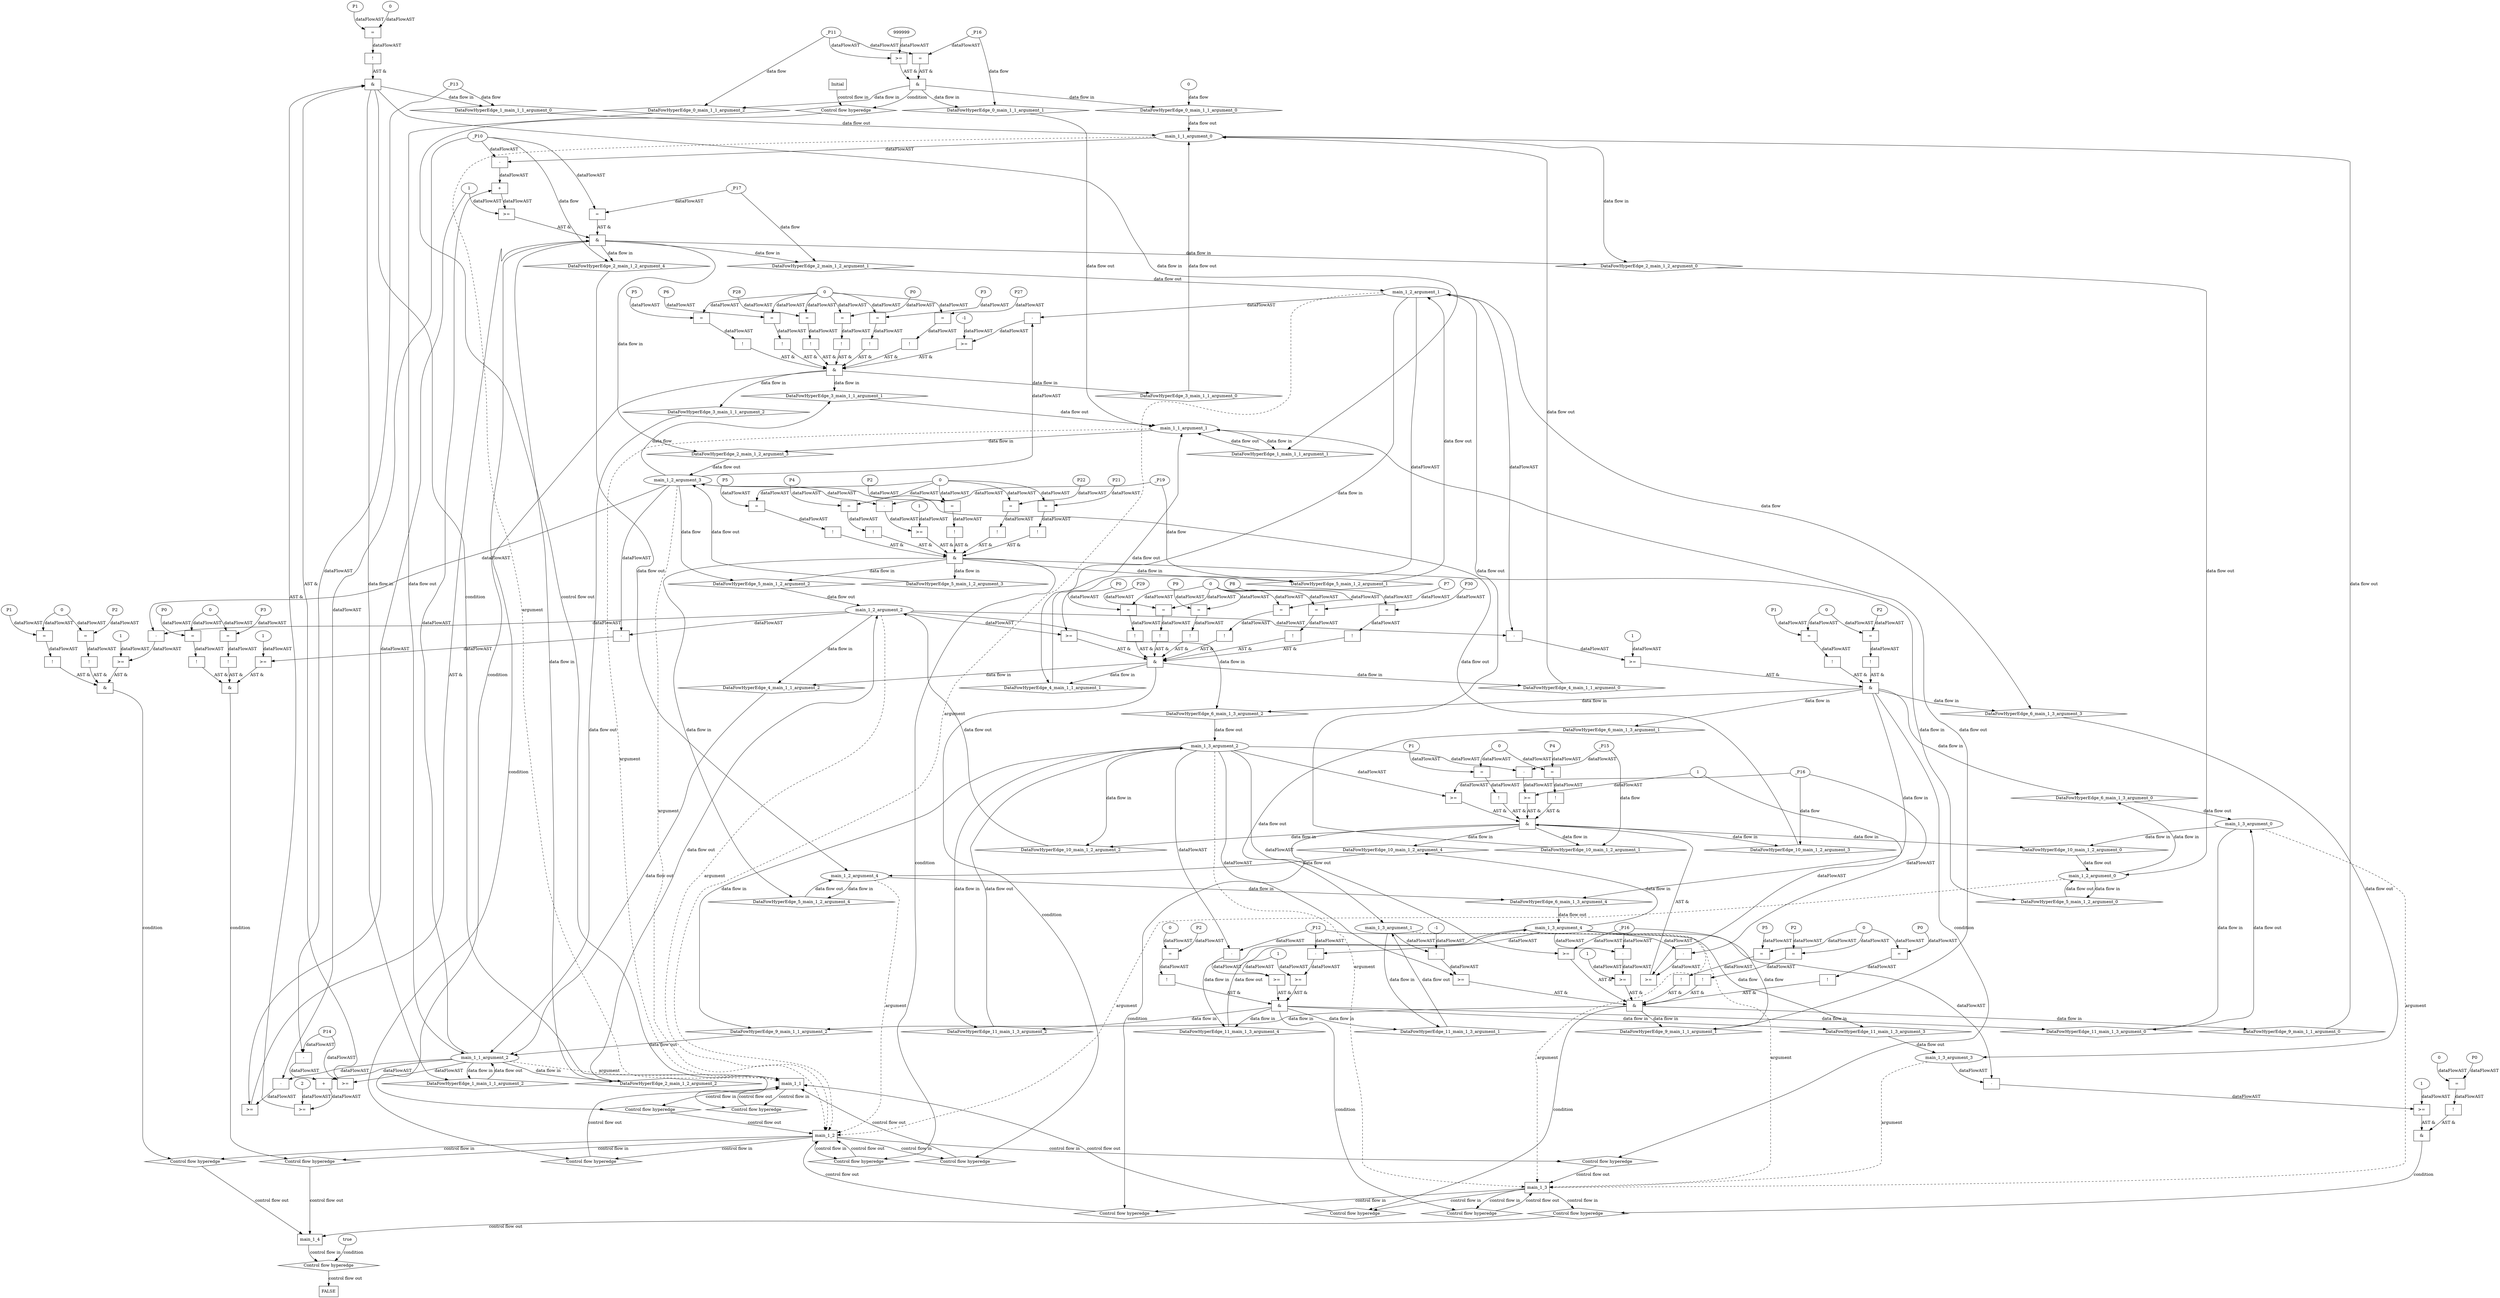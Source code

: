 digraph dag {
"main_1_1" [label="main_1_1" nodeName="main_1_1" class=cfn  shape="rect"];
"main_1_2" [label="main_1_2" nodeName="main_1_2" class=cfn  shape="rect"];
"main_1_3" [label="main_1_3" nodeName="main_1_3" class=cfn  shape="rect"];
"main_1_4" [label="main_1_4" nodeName="main_1_4" class=cfn  shape="rect"];
FALSE [label="FALSE" nodeName=FALSE class=cfn  shape="rect"];
Initial [label="Initial" nodeName=Initial class=cfn  shape="rect"];
ControlFowHyperEdge_0 [label="Control flow hyperedge" nodeName=ControlFowHyperEdge_0 class=controlFlowHyperEdge shape="diamond"];
"Initial" -> ControlFowHyperEdge_0 [label="control flow in"]
ControlFowHyperEdge_0 -> "main_1_1" [label="control flow out"]
ControlFowHyperEdge_1 [label="Control flow hyperedge" nodeName=ControlFowHyperEdge_1 class=controlFlowHyperEdge shape="diamond"];
"main_1_1" -> ControlFowHyperEdge_1 [label="control flow in"]
ControlFowHyperEdge_1 -> "main_1_1" [label="control flow out"]
ControlFowHyperEdge_2 [label="Control flow hyperedge" nodeName=ControlFowHyperEdge_2 class=controlFlowHyperEdge shape="diamond"];
"main_1_1" -> ControlFowHyperEdge_2 [label="control flow in"]
ControlFowHyperEdge_2 -> "main_1_2" [label="control flow out"]
ControlFowHyperEdge_3 [label="Control flow hyperedge" nodeName=ControlFowHyperEdge_3 class=controlFlowHyperEdge shape="diamond"];
"main_1_2" -> ControlFowHyperEdge_3 [label="control flow in"]
ControlFowHyperEdge_3 -> "main_1_1" [label="control flow out"]
ControlFowHyperEdge_4 [label="Control flow hyperedge" nodeName=ControlFowHyperEdge_4 class=controlFlowHyperEdge shape="diamond"];
"main_1_2" -> ControlFowHyperEdge_4 [label="control flow in"]
ControlFowHyperEdge_4 -> "main_1_1" [label="control flow out"]
ControlFowHyperEdge_5 [label="Control flow hyperedge" nodeName=ControlFowHyperEdge_5 class=controlFlowHyperEdge shape="diamond"];
"main_1_2" -> ControlFowHyperEdge_5 [label="control flow in"]
ControlFowHyperEdge_5 -> "main_1_2" [label="control flow out"]
ControlFowHyperEdge_6 [label="Control flow hyperedge" nodeName=ControlFowHyperEdge_6 class=controlFlowHyperEdge shape="diamond"];
"main_1_2" -> ControlFowHyperEdge_6 [label="control flow in"]
ControlFowHyperEdge_6 -> "main_1_3" [label="control flow out"]
ControlFowHyperEdge_7 [label="Control flow hyperedge" nodeName=ControlFowHyperEdge_7 class=controlFlowHyperEdge shape="diamond"];
"main_1_2" -> ControlFowHyperEdge_7 [label="control flow in"]
ControlFowHyperEdge_7 -> "main_1_4" [label="control flow out"]
ControlFowHyperEdge_8 [label="Control flow hyperedge" nodeName=ControlFowHyperEdge_8 class=controlFlowHyperEdge shape="diamond"];
"main_1_2" -> ControlFowHyperEdge_8 [label="control flow in"]
ControlFowHyperEdge_8 -> "main_1_4" [label="control flow out"]
ControlFowHyperEdge_9 [label="Control flow hyperedge" nodeName=ControlFowHyperEdge_9 class=controlFlowHyperEdge shape="diamond"];
"main_1_3" -> ControlFowHyperEdge_9 [label="control flow in"]
ControlFowHyperEdge_9 -> "main_1_1" [label="control flow out"]
ControlFowHyperEdge_10 [label="Control flow hyperedge" nodeName=ControlFowHyperEdge_10 class=controlFlowHyperEdge shape="diamond"];
"main_1_3" -> ControlFowHyperEdge_10 [label="control flow in"]
ControlFowHyperEdge_10 -> "main_1_2" [label="control flow out"]
ControlFowHyperEdge_11 [label="Control flow hyperedge" nodeName=ControlFowHyperEdge_11 class=controlFlowHyperEdge shape="diamond"];
"main_1_3" -> ControlFowHyperEdge_11 [label="control flow in"]
ControlFowHyperEdge_11 -> "main_1_3" [label="control flow out"]
ControlFowHyperEdge_12 [label="Control flow hyperedge" nodeName=ControlFowHyperEdge_12 class=controlFlowHyperEdge shape="diamond"];
"main_1_3" -> ControlFowHyperEdge_12 [label="control flow in"]
ControlFowHyperEdge_12 -> "main_1_4" [label="control flow out"]
ControlFowHyperEdge_13 [label="Control flow hyperedge" nodeName=ControlFowHyperEdge_13 class=controlFlowHyperEdge shape="diamond"];
"main_1_4" -> ControlFowHyperEdge_13 [label="control flow in"]
ControlFowHyperEdge_13 -> "FALSE" [label="control flow out"]
"main_1_1_argument_0" [label="main_1_1_argument_0" nodeName=argument0 class=argument  head="main_1_1" shape="oval"];
"main_1_1_argument_0" -> "main_1_1"[label="argument" style="dashed"]
"main_1_1_argument_1" [label="main_1_1_argument_1" nodeName=argument1 class=argument  head="main_1_1" shape="oval"];
"main_1_1_argument_1" -> "main_1_1"[label="argument" style="dashed"]
"main_1_1_argument_2" [label="main_1_1_argument_2" nodeName=argument2 class=argument  head="main_1_1" shape="oval"];
"main_1_1_argument_2" -> "main_1_1"[label="argument" style="dashed"]
"main_1_2_argument_0" [label="main_1_2_argument_0" nodeName=argument0 class=argument  head="main_1_2" shape="oval"];
"main_1_2_argument_0" -> "main_1_2"[label="argument" style="dashed"]
"main_1_2_argument_1" [label="main_1_2_argument_1" nodeName=argument1 class=argument  head="main_1_2" shape="oval"];
"main_1_2_argument_1" -> "main_1_2"[label="argument" style="dashed"]
"main_1_2_argument_2" [label="main_1_2_argument_2" nodeName=argument2 class=argument  head="main_1_2" shape="oval"];
"main_1_2_argument_2" -> "main_1_2"[label="argument" style="dashed"]
"main_1_2_argument_3" [label="main_1_2_argument_3" nodeName=argument3 class=argument  head="main_1_2" shape="oval"];
"main_1_2_argument_3" -> "main_1_2"[label="argument" style="dashed"]
"main_1_2_argument_4" [label="main_1_2_argument_4" nodeName=argument4 class=argument  head="main_1_2" shape="oval"];
"main_1_2_argument_4" -> "main_1_2"[label="argument" style="dashed"]
"main_1_3_argument_0" [label="main_1_3_argument_0" nodeName=argument0 class=argument  head="main_1_3" shape="oval"];
"main_1_3_argument_0" -> "main_1_3"[label="argument" style="dashed"]
"main_1_3_argument_1" [label="main_1_3_argument_1" nodeName=argument1 class=argument  head="main_1_3" shape="oval"];
"main_1_3_argument_1" -> "main_1_3"[label="argument" style="dashed"]
"main_1_3_argument_2" [label="main_1_3_argument_2" nodeName=argument2 class=argument  head="main_1_3" shape="oval"];
"main_1_3_argument_2" -> "main_1_3"[label="argument" style="dashed"]
"main_1_3_argument_3" [label="main_1_3_argument_3" nodeName=argument3 class=argument  head="main_1_3" shape="oval"];
"main_1_3_argument_3" -> "main_1_3"[label="argument" style="dashed"]
"main_1_3_argument_4" [label="main_1_3_argument_4" nodeName=argument4 class=argument  head="main_1_3" shape="oval"];
"main_1_3_argument_4" -> "main_1_3"[label="argument" style="dashed"]

"xxxmain_1_1___Initial_0xxx_and" [label="&" nodeName="xxxmain_1_1___Initial_0xxx_and" class=Operator shape="rect"];
"xxxmain_1_1___Initial_0xxxguard_0_node_0" [label=">=" nodeName="xxxmain_1_1___Initial_0xxxguard_0_node_0" class=Operator  shape="rect"];
"xxxmain_1_1___Initial_0xxxguard_0_node_1" [label="999999" nodeName="xxxmain_1_1___Initial_0xxxguard_0_node_1" class=Literal ];
"xxxmain_1_1___Initial_0xxxguard_0_node_1" -> "xxxmain_1_1___Initial_0xxxguard_0_node_0"[label="dataFlowAST"]
"xxxmain_1_1___Initial_0xxxdataFlow2_node_0" -> "xxxmain_1_1___Initial_0xxxguard_0_node_0"[label="dataFlowAST"]

"xxxmain_1_1___Initial_0xxxguard_0_node_0" -> "xxxmain_1_1___Initial_0xxx_and" [label="AST &"];
"xxxmain_1_1___Initial_0xxxguard1_node_0" [label="=" nodeName="xxxmain_1_1___Initial_0xxxguard1_node_0" class=Operator  shape="rect"];
"xxxmain_1_1___Initial_0xxxdataFlow1_node_0" -> "xxxmain_1_1___Initial_0xxxguard1_node_0"[label="dataFlowAST"]
"xxxmain_1_1___Initial_0xxxdataFlow2_node_0" -> "xxxmain_1_1___Initial_0xxxguard1_node_0"[label="dataFlowAST"]

"xxxmain_1_1___Initial_0xxxguard1_node_0" -> "xxxmain_1_1___Initial_0xxx_and" [label="AST &"];
"xxxmain_1_1___Initial_0xxx_and" -> "ControlFowHyperEdge_0" [label="condition"];
"xxxmain_1_1___Initial_0xxxdataFlow_0_node_0" [label="0" nodeName="xxxmain_1_1___Initial_0xxxdataFlow_0_node_0" class=Literal ];

"xxxmain_1_1___Initial_0xxxdataFlow_0_node_0" -> "DataFowHyperEdge_0_main_1_1_argument_0" [label="data flow"];
"xxxmain_1_1___Initial_0xxxdataFlow1_node_0" [label="_P16" nodeName="xxxmain_1_1___Initial_0xxxdataFlow1_node_0" class=Constant ];

"xxxmain_1_1___Initial_0xxxdataFlow1_node_0" -> "DataFowHyperEdge_0_main_1_1_argument_1" [label="data flow"];
"xxxmain_1_1___Initial_0xxxdataFlow2_node_0" [label="_P11" nodeName="xxxmain_1_1___Initial_0xxxdataFlow2_node_0" class=Constant ];

"xxxmain_1_1___Initial_0xxxdataFlow2_node_0" -> "DataFowHyperEdge_0_main_1_1_argument_2" [label="data flow"];
"xxxmain_1_1___main_1_1_1xxx_and" [label="&" nodeName="xxxmain_1_1___main_1_1_1xxx_and" class=Operator shape="rect"];
"xxxmain_1_1___main_1_1_1xxxguard_0_node_0" [label="!" nodeName="xxxmain_1_1___main_1_1_1xxxguard_0_node_0" class=Operator shape="rect"];
"xxxmain_1_1___main_1_1_1xxxguard_0_node_1" [label="=" nodeName="xxxmain_1_1___main_1_1_1xxxguard_0_node_1" class=Operator  shape="rect"];
"xxxmain_1_1___main_1_1_1xxxguard_0_node_2" [label="P1" nodeName="xxxmain_1_1___main_1_1_1xxxguard_0_node_2" class=Constant ];
"xxxmain_1_1___main_1_1_1xxxguard_0_node_3" [label="0" nodeName="xxxmain_1_1___main_1_1_1xxxguard_0_node_3" class=Literal ];
"xxxmain_1_1___main_1_1_1xxxguard_0_node_1" -> "xxxmain_1_1___main_1_1_1xxxguard_0_node_0"[label="dataFlowAST"]
"xxxmain_1_1___main_1_1_1xxxguard_0_node_2" -> "xxxmain_1_1___main_1_1_1xxxguard_0_node_1"[label="dataFlowAST"]
"xxxmain_1_1___main_1_1_1xxxguard_0_node_3" -> "xxxmain_1_1___main_1_1_1xxxguard_0_node_1"[label="dataFlowAST"]

"xxxmain_1_1___main_1_1_1xxxguard_0_node_0" -> "xxxmain_1_1___main_1_1_1xxx_and" [label="AST &"];
"xxxmain_1_1___main_1_1_1xxxguard1_node_0" [label=">=" nodeName="xxxmain_1_1___main_1_1_1xxxguard1_node_0" class=Operator  shape="rect"];
"xxxmain_1_1___main_1_1_1xxxguard1_node_1" [label="P14" nodeName="xxxmain_1_1___main_1_1_1xxxguard1_node_1" class=Constant ];
"xxxmain_1_1___main_1_1_1xxxguard1_node_1" -> "xxxmain_1_1___main_1_1_1xxxguard1_node_0"[label="dataFlowAST"]
"main_1_1_argument_2" -> "xxxmain_1_1___main_1_1_1xxxguard1_node_0"[label="dataFlowAST"]

"xxxmain_1_1___main_1_1_1xxxguard1_node_0" -> "xxxmain_1_1___main_1_1_1xxx_and" [label="AST &"];
"xxxmain_1_1___main_1_1_1xxxguard2_node_0" [label=">=" nodeName="xxxmain_1_1___main_1_1_1xxxguard2_node_0" class=Operator  shape="rect"];
"xxxmain_1_1___main_1_1_1xxxguard2_node_1" [label="+" nodeName="xxxmain_1_1___main_1_1_1xxxguard2_node_1" class= Operator shape="rect"];
"xxxmain_1_1___main_1_1_1xxxguard2_node_3" [label="-" nodeName="xxxmain_1_1___main_1_1_1xxxguard2_node_3" class= Operator shape="rect"];
"xxxmain_1_1___main_1_1_1xxxguard2_node_6" [label="2" nodeName="xxxmain_1_1___main_1_1_1xxxguard2_node_6" class=Literal ];
"xxxmain_1_1___main_1_1_1xxxguard2_node_1" -> "xxxmain_1_1___main_1_1_1xxxguard2_node_0"[label="dataFlowAST"]
"xxxmain_1_1___main_1_1_1xxxguard2_node_6" -> "xxxmain_1_1___main_1_1_1xxxguard2_node_0"[label="dataFlowAST"]
"main_1_1_argument_2" -> "xxxmain_1_1___main_1_1_1xxxguard2_node_1"[label="dataFlowAST"]
"xxxmain_1_1___main_1_1_1xxxguard2_node_3" -> "xxxmain_1_1___main_1_1_1xxxguard2_node_1"[label="dataFlowAST"]
"xxxmain_1_1___main_1_1_1xxxdataFlow_0_node_0" -> "xxxmain_1_1___main_1_1_1xxxguard2_node_3"[label="dataFlowAST"]
"xxxmain_1_1___main_1_1_1xxxguard1_node_1" -> "xxxmain_1_1___main_1_1_1xxxguard2_node_3"[label="dataFlowAST"]

"xxxmain_1_1___main_1_1_1xxxguard2_node_0" -> "xxxmain_1_1___main_1_1_1xxx_and" [label="AST &"];
"xxxmain_1_1___main_1_1_1xxx_and" -> "ControlFowHyperEdge_1" [label="condition"];
"xxxmain_1_1___main_1_1_1xxxdataFlow_0_node_0" [label="_P13" nodeName="xxxmain_1_1___main_1_1_1xxxdataFlow_0_node_0" class=Constant ];

"xxxmain_1_1___main_1_1_1xxxdataFlow_0_node_0" -> "DataFowHyperEdge_1_main_1_1_argument_0" [label="data flow"];
"xxxmain_1_2___main_1_1_2xxx_and" [label="&" nodeName="xxxmain_1_2___main_1_1_2xxx_and" class=Operator shape="rect"];
"xxxmain_1_2___main_1_1_2xxxguard_0_node_0" [label=">=" nodeName="xxxmain_1_2___main_1_1_2xxxguard_0_node_0" class=Operator  shape="rect"];
"xxxmain_1_2___main_1_1_2xxxguard_0_node_1" [label="+" nodeName="xxxmain_1_2___main_1_1_2xxxguard_0_node_1" class= Operator shape="rect"];
"xxxmain_1_2___main_1_1_2xxxguard_0_node_3" [label="-" nodeName="xxxmain_1_2___main_1_1_2xxxguard_0_node_3" class= Operator shape="rect"];
"xxxmain_1_2___main_1_1_2xxxguard_0_node_6" [label="1" nodeName="xxxmain_1_2___main_1_1_2xxxguard_0_node_6" class=Literal ];
"xxxmain_1_2___main_1_1_2xxxguard_0_node_1" -> "xxxmain_1_2___main_1_1_2xxxguard_0_node_0"[label="dataFlowAST"]
"xxxmain_1_2___main_1_1_2xxxguard_0_node_6" -> "xxxmain_1_2___main_1_1_2xxxguard_0_node_0"[label="dataFlowAST"]
"main_1_1_argument_2" -> "xxxmain_1_2___main_1_1_2xxxguard_0_node_1"[label="dataFlowAST"]
"xxxmain_1_2___main_1_1_2xxxguard_0_node_3" -> "xxxmain_1_2___main_1_1_2xxxguard_0_node_1"[label="dataFlowAST"]
"main_1_1_argument_0" -> "xxxmain_1_2___main_1_1_2xxxguard_0_node_3"[label="dataFlowAST"]
"xxxmain_1_2___main_1_1_2xxxdataFlow1_node_0" -> "xxxmain_1_2___main_1_1_2xxxguard_0_node_3"[label="dataFlowAST"]

"xxxmain_1_2___main_1_1_2xxxguard_0_node_0" -> "xxxmain_1_2___main_1_1_2xxx_and" [label="AST &"];
"xxxmain_1_2___main_1_1_2xxxguard1_node_0" [label=">=" nodeName="xxxmain_1_2___main_1_1_2xxxguard1_node_0" class=Operator  shape="rect"];
"xxxmain_1_2___main_1_1_2xxxguard1_node_1" [label="-" nodeName="xxxmain_1_2___main_1_1_2xxxguard1_node_1" class= Operator shape="rect"];
"xxxmain_1_2___main_1_1_2xxxguard1_node_1" -> "xxxmain_1_2___main_1_1_2xxxguard1_node_0"[label="dataFlowAST"]
"xxxmain_1_2___main_1_1_2xxxguard_0_node_6" -> "xxxmain_1_2___main_1_1_2xxxguard1_node_0"[label="dataFlowAST"]
"main_1_1_argument_2" -> "xxxmain_1_2___main_1_1_2xxxguard1_node_1"[label="dataFlowAST"]
"xxxmain_1_2___main_1_1_2xxxdataFlow1_node_0" -> "xxxmain_1_2___main_1_1_2xxxguard1_node_1"[label="dataFlowAST"]

"xxxmain_1_2___main_1_1_2xxxguard1_node_0" -> "xxxmain_1_2___main_1_1_2xxx_and" [label="AST &"];
"xxxmain_1_2___main_1_1_2xxxguard2_node_0" [label="=" nodeName="xxxmain_1_2___main_1_1_2xxxguard2_node_0" class=Operator  shape="rect"];
"xxxmain_1_2___main_1_1_2xxxdataFlow_0_node_0" -> "xxxmain_1_2___main_1_1_2xxxguard2_node_0"[label="dataFlowAST"]
"xxxmain_1_2___main_1_1_2xxxdataFlow1_node_0" -> "xxxmain_1_2___main_1_1_2xxxguard2_node_0"[label="dataFlowAST"]

"xxxmain_1_2___main_1_1_2xxxguard2_node_0" -> "xxxmain_1_2___main_1_1_2xxx_and" [label="AST &"];
"xxxmain_1_2___main_1_1_2xxx_and" -> "ControlFowHyperEdge_2" [label="condition"];
"xxxmain_1_2___main_1_1_2xxxdataFlow_0_node_0" [label="_P17" nodeName="xxxmain_1_2___main_1_1_2xxxdataFlow_0_node_0" class=Constant ];

"xxxmain_1_2___main_1_1_2xxxdataFlow_0_node_0" -> "DataFowHyperEdge_2_main_1_2_argument_1" [label="data flow"];
"xxxmain_1_2___main_1_1_2xxxdataFlow1_node_0" [label="_P10" nodeName="xxxmain_1_2___main_1_1_2xxxdataFlow1_node_0" class=Constant ];

"xxxmain_1_2___main_1_1_2xxxdataFlow1_node_0" -> "DataFowHyperEdge_2_main_1_2_argument_4" [label="data flow"];
"xxxmain_1_1___main_1_2_3xxx_and" [label="&" nodeName="xxxmain_1_1___main_1_2_3xxx_and" class=Operator shape="rect"];
"xxxmain_1_1___main_1_2_3xxxguard4_node_0" [label="!" nodeName="xxxmain_1_1___main_1_2_3xxxguard4_node_0" class=Operator shape="rect"];
"xxxmain_1_1___main_1_2_3xxxguard4_node_1" [label="=" nodeName="xxxmain_1_1___main_1_2_3xxxguard4_node_1" class=Operator  shape="rect"];
"xxxmain_1_1___main_1_2_3xxxguard4_node_2" [label="P3" nodeName="xxxmain_1_1___main_1_2_3xxxguard4_node_2" class=Constant ];
"xxxmain_1_1___main_1_2_3xxxguard4_node_1" -> "xxxmain_1_1___main_1_2_3xxxguard4_node_0"[label="dataFlowAST"]
"xxxmain_1_1___main_1_2_3xxxguard4_node_2" -> "xxxmain_1_1___main_1_2_3xxxguard4_node_1"[label="dataFlowAST"]
"xxxmain_1_1___main_1_2_3xxxguard_0_node_3" -> "xxxmain_1_1___main_1_2_3xxxguard4_node_1"[label="dataFlowAST"]

"xxxmain_1_1___main_1_2_3xxxguard4_node_0" -> "xxxmain_1_1___main_1_2_3xxx_and" [label="AST &"];
"xxxmain_1_1___main_1_2_3xxxguard1_node_0" [label="!" nodeName="xxxmain_1_1___main_1_2_3xxxguard1_node_0" class=Operator shape="rect"];
"xxxmain_1_1___main_1_2_3xxxguard1_node_1" [label="=" nodeName="xxxmain_1_1___main_1_2_3xxxguard1_node_1" class=Operator  shape="rect"];
"xxxmain_1_1___main_1_2_3xxxguard1_node_2" [label="P27" nodeName="xxxmain_1_1___main_1_2_3xxxguard1_node_2" class=Constant ];
"xxxmain_1_1___main_1_2_3xxxguard1_node_1" -> "xxxmain_1_1___main_1_2_3xxxguard1_node_0"[label="dataFlowAST"]
"xxxmain_1_1___main_1_2_3xxxguard1_node_2" -> "xxxmain_1_1___main_1_2_3xxxguard1_node_1"[label="dataFlowAST"]
"xxxmain_1_1___main_1_2_3xxxguard_0_node_3" -> "xxxmain_1_1___main_1_2_3xxxguard1_node_1"[label="dataFlowAST"]

"xxxmain_1_1___main_1_2_3xxxguard1_node_0" -> "xxxmain_1_1___main_1_2_3xxx_and" [label="AST &"];
"xxxmain_1_1___main_1_2_3xxxguard3_node_0" [label="!" nodeName="xxxmain_1_1___main_1_2_3xxxguard3_node_0" class=Operator shape="rect"];
"xxxmain_1_1___main_1_2_3xxxguard3_node_1" [label="=" nodeName="xxxmain_1_1___main_1_2_3xxxguard3_node_1" class=Operator  shape="rect"];
"xxxmain_1_1___main_1_2_3xxxguard3_node_2" [label="P5" nodeName="xxxmain_1_1___main_1_2_3xxxguard3_node_2" class=Constant ];
"xxxmain_1_1___main_1_2_3xxxguard3_node_1" -> "xxxmain_1_1___main_1_2_3xxxguard3_node_0"[label="dataFlowAST"]
"xxxmain_1_1___main_1_2_3xxxguard3_node_2" -> "xxxmain_1_1___main_1_2_3xxxguard3_node_1"[label="dataFlowAST"]
"xxxmain_1_1___main_1_2_3xxxguard_0_node_3" -> "xxxmain_1_1___main_1_2_3xxxguard3_node_1"[label="dataFlowAST"]

"xxxmain_1_1___main_1_2_3xxxguard3_node_0" -> "xxxmain_1_1___main_1_2_3xxx_and" [label="AST &"];
"xxxmain_1_1___main_1_2_3xxxguard_0_node_0" [label="!" nodeName="xxxmain_1_1___main_1_2_3xxxguard_0_node_0" class=Operator shape="rect"];
"xxxmain_1_1___main_1_2_3xxxguard_0_node_1" [label="=" nodeName="xxxmain_1_1___main_1_2_3xxxguard_0_node_1" class=Operator  shape="rect"];
"xxxmain_1_1___main_1_2_3xxxguard_0_node_2" [label="P6" nodeName="xxxmain_1_1___main_1_2_3xxxguard_0_node_2" class=Constant ];
"xxxmain_1_1___main_1_2_3xxxguard_0_node_3" [label="0" nodeName="xxxmain_1_1___main_1_2_3xxxguard_0_node_3" class=Literal ];
"xxxmain_1_1___main_1_2_3xxxguard_0_node_1" -> "xxxmain_1_1___main_1_2_3xxxguard_0_node_0"[label="dataFlowAST"]
"xxxmain_1_1___main_1_2_3xxxguard_0_node_2" -> "xxxmain_1_1___main_1_2_3xxxguard_0_node_1"[label="dataFlowAST"]
"xxxmain_1_1___main_1_2_3xxxguard_0_node_3" -> "xxxmain_1_1___main_1_2_3xxxguard_0_node_1"[label="dataFlowAST"]

"xxxmain_1_1___main_1_2_3xxxguard_0_node_0" -> "xxxmain_1_1___main_1_2_3xxx_and" [label="AST &"];
"xxxmain_1_1___main_1_2_3xxxguard6_node_0" [label="!" nodeName="xxxmain_1_1___main_1_2_3xxxguard6_node_0" class=Operator shape="rect"];
"xxxmain_1_1___main_1_2_3xxxguard6_node_1" [label="=" nodeName="xxxmain_1_1___main_1_2_3xxxguard6_node_1" class=Operator  shape="rect"];
"xxxmain_1_1___main_1_2_3xxxguard6_node_2" [label="P28" nodeName="xxxmain_1_1___main_1_2_3xxxguard6_node_2" class=Constant ];
"xxxmain_1_1___main_1_2_3xxxguard6_node_1" -> "xxxmain_1_1___main_1_2_3xxxguard6_node_0"[label="dataFlowAST"]
"xxxmain_1_1___main_1_2_3xxxguard6_node_2" -> "xxxmain_1_1___main_1_2_3xxxguard6_node_1"[label="dataFlowAST"]
"xxxmain_1_1___main_1_2_3xxxguard_0_node_3" -> "xxxmain_1_1___main_1_2_3xxxguard6_node_1"[label="dataFlowAST"]

"xxxmain_1_1___main_1_2_3xxxguard6_node_0" -> "xxxmain_1_1___main_1_2_3xxx_and" [label="AST &"];
"xxxmain_1_1___main_1_2_3xxxguard5_node_0" [label=">=" nodeName="xxxmain_1_1___main_1_2_3xxxguard5_node_0" class=Operator  shape="rect"];
"xxxmain_1_1___main_1_2_3xxxguard5_node_1" [label="-" nodeName="xxxmain_1_1___main_1_2_3xxxguard5_node_1" class= Operator shape="rect"];
"xxxmain_1_1___main_1_2_3xxxguard5_node_4" [label="-1" nodeName="xxxmain_1_1___main_1_2_3xxxguard5_node_4" class=Literal ];
"xxxmain_1_1___main_1_2_3xxxguard5_node_1" -> "xxxmain_1_1___main_1_2_3xxxguard5_node_0"[label="dataFlowAST"]
"xxxmain_1_1___main_1_2_3xxxguard5_node_4" -> "xxxmain_1_1___main_1_2_3xxxguard5_node_0"[label="dataFlowAST"]
"main_1_2_argument_1" -> "xxxmain_1_1___main_1_2_3xxxguard5_node_1"[label="dataFlowAST"]
"main_1_2_argument_3" -> "xxxmain_1_1___main_1_2_3xxxguard5_node_1"[label="dataFlowAST"]

"xxxmain_1_1___main_1_2_3xxxguard5_node_0" -> "xxxmain_1_1___main_1_2_3xxx_and" [label="AST &"];
"xxxmain_1_1___main_1_2_3xxxguard2_node_0" [label="!" nodeName="xxxmain_1_1___main_1_2_3xxxguard2_node_0" class=Operator shape="rect"];
"xxxmain_1_1___main_1_2_3xxxguard2_node_1" [label="=" nodeName="xxxmain_1_1___main_1_2_3xxxguard2_node_1" class=Operator  shape="rect"];
"xxxmain_1_1___main_1_2_3xxxguard2_node_2" [label="P0" nodeName="xxxmain_1_1___main_1_2_3xxxguard2_node_2" class=Constant ];
"xxxmain_1_1___main_1_2_3xxxguard2_node_1" -> "xxxmain_1_1___main_1_2_3xxxguard2_node_0"[label="dataFlowAST"]
"xxxmain_1_1___main_1_2_3xxxguard2_node_2" -> "xxxmain_1_1___main_1_2_3xxxguard2_node_1"[label="dataFlowAST"]
"xxxmain_1_1___main_1_2_3xxxguard_0_node_3" -> "xxxmain_1_1___main_1_2_3xxxguard2_node_1"[label="dataFlowAST"]

"xxxmain_1_1___main_1_2_3xxxguard2_node_0" -> "xxxmain_1_1___main_1_2_3xxx_and" [label="AST &"];
"xxxmain_1_1___main_1_2_3xxx_and" -> "ControlFowHyperEdge_3" [label="condition"];

"main_1_2_argument_3" -> "DataFowHyperEdge_3_main_1_1_argument_1" [label="data flow"];
"xxxmain_1_1___main_1_2_4xxx_and" [label="&" nodeName="xxxmain_1_1___main_1_2_4xxx_and" class=Operator shape="rect"];
"xxxmain_1_1___main_1_2_4xxxguard6_node_0" [label="!" nodeName="xxxmain_1_1___main_1_2_4xxxguard6_node_0" class=Operator shape="rect"];
"xxxmain_1_1___main_1_2_4xxxguard6_node_1" [label="=" nodeName="xxxmain_1_1___main_1_2_4xxxguard6_node_1" class=Operator  shape="rect"];
"xxxmain_1_1___main_1_2_4xxxguard6_node_2" [label="P9" nodeName="xxxmain_1_1___main_1_2_4xxxguard6_node_2" class=Constant ];
"xxxmain_1_1___main_1_2_4xxxguard6_node_1" -> "xxxmain_1_1___main_1_2_4xxxguard6_node_0"[label="dataFlowAST"]
"xxxmain_1_1___main_1_2_4xxxguard6_node_2" -> "xxxmain_1_1___main_1_2_4xxxguard6_node_1"[label="dataFlowAST"]
"xxxmain_1_1___main_1_2_4xxxguard_0_node_3" -> "xxxmain_1_1___main_1_2_4xxxguard6_node_1"[label="dataFlowAST"]

"xxxmain_1_1___main_1_2_4xxxguard6_node_0" -> "xxxmain_1_1___main_1_2_4xxx_and" [label="AST &"];
"xxxmain_1_1___main_1_2_4xxxguard3_node_0" [label="!" nodeName="xxxmain_1_1___main_1_2_4xxxguard3_node_0" class=Operator shape="rect"];
"xxxmain_1_1___main_1_2_4xxxguard3_node_1" [label="=" nodeName="xxxmain_1_1___main_1_2_4xxxguard3_node_1" class=Operator  shape="rect"];
"xxxmain_1_1___main_1_2_4xxxguard3_node_2" [label="P8" nodeName="xxxmain_1_1___main_1_2_4xxxguard3_node_2" class=Constant ];
"xxxmain_1_1___main_1_2_4xxxguard3_node_1" -> "xxxmain_1_1___main_1_2_4xxxguard3_node_0"[label="dataFlowAST"]
"xxxmain_1_1___main_1_2_4xxxguard3_node_2" -> "xxxmain_1_1___main_1_2_4xxxguard3_node_1"[label="dataFlowAST"]
"xxxmain_1_1___main_1_2_4xxxguard_0_node_3" -> "xxxmain_1_1___main_1_2_4xxxguard3_node_1"[label="dataFlowAST"]

"xxxmain_1_1___main_1_2_4xxxguard3_node_0" -> "xxxmain_1_1___main_1_2_4xxx_and" [label="AST &"];
"xxxmain_1_1___main_1_2_4xxxguard2_node_0" [label="!" nodeName="xxxmain_1_1___main_1_2_4xxxguard2_node_0" class=Operator shape="rect"];
"xxxmain_1_1___main_1_2_4xxxguard2_node_1" [label="=" nodeName="xxxmain_1_1___main_1_2_4xxxguard2_node_1" class=Operator  shape="rect"];
"xxxmain_1_1___main_1_2_4xxxguard2_node_2" [label="P7" nodeName="xxxmain_1_1___main_1_2_4xxxguard2_node_2" class=Constant ];
"xxxmain_1_1___main_1_2_4xxxguard2_node_1" -> "xxxmain_1_1___main_1_2_4xxxguard2_node_0"[label="dataFlowAST"]
"xxxmain_1_1___main_1_2_4xxxguard2_node_2" -> "xxxmain_1_1___main_1_2_4xxxguard2_node_1"[label="dataFlowAST"]
"xxxmain_1_1___main_1_2_4xxxguard_0_node_3" -> "xxxmain_1_1___main_1_2_4xxxguard2_node_1"[label="dataFlowAST"]

"xxxmain_1_1___main_1_2_4xxxguard2_node_0" -> "xxxmain_1_1___main_1_2_4xxx_and" [label="AST &"];
"xxxmain_1_1___main_1_2_4xxxguard4_node_0" [label="!" nodeName="xxxmain_1_1___main_1_2_4xxxguard4_node_0" class=Operator shape="rect"];
"xxxmain_1_1___main_1_2_4xxxguard4_node_1" [label="=" nodeName="xxxmain_1_1___main_1_2_4xxxguard4_node_1" class=Operator  shape="rect"];
"xxxmain_1_1___main_1_2_4xxxguard4_node_2" [label="P30" nodeName="xxxmain_1_1___main_1_2_4xxxguard4_node_2" class=Constant ];
"xxxmain_1_1___main_1_2_4xxxguard4_node_1" -> "xxxmain_1_1___main_1_2_4xxxguard4_node_0"[label="dataFlowAST"]
"xxxmain_1_1___main_1_2_4xxxguard4_node_2" -> "xxxmain_1_1___main_1_2_4xxxguard4_node_1"[label="dataFlowAST"]
"xxxmain_1_1___main_1_2_4xxxguard_0_node_3" -> "xxxmain_1_1___main_1_2_4xxxguard4_node_1"[label="dataFlowAST"]

"xxxmain_1_1___main_1_2_4xxxguard4_node_0" -> "xxxmain_1_1___main_1_2_4xxx_and" [label="AST &"];
"xxxmain_1_1___main_1_2_4xxxguard_0_node_0" [label="!" nodeName="xxxmain_1_1___main_1_2_4xxxguard_0_node_0" class=Operator shape="rect"];
"xxxmain_1_1___main_1_2_4xxxguard_0_node_1" [label="=" nodeName="xxxmain_1_1___main_1_2_4xxxguard_0_node_1" class=Operator  shape="rect"];
"xxxmain_1_1___main_1_2_4xxxguard_0_node_2" [label="P0" nodeName="xxxmain_1_1___main_1_2_4xxxguard_0_node_2" class=Constant ];
"xxxmain_1_1___main_1_2_4xxxguard_0_node_3" [label="0" nodeName="xxxmain_1_1___main_1_2_4xxxguard_0_node_3" class=Literal ];
"xxxmain_1_1___main_1_2_4xxxguard_0_node_1" -> "xxxmain_1_1___main_1_2_4xxxguard_0_node_0"[label="dataFlowAST"]
"xxxmain_1_1___main_1_2_4xxxguard_0_node_2" -> "xxxmain_1_1___main_1_2_4xxxguard_0_node_1"[label="dataFlowAST"]
"xxxmain_1_1___main_1_2_4xxxguard_0_node_3" -> "xxxmain_1_1___main_1_2_4xxxguard_0_node_1"[label="dataFlowAST"]

"xxxmain_1_1___main_1_2_4xxxguard_0_node_0" -> "xxxmain_1_1___main_1_2_4xxx_and" [label="AST &"];
"xxxmain_1_1___main_1_2_4xxxguard5_node_0" [label=">=" nodeName="xxxmain_1_1___main_1_2_4xxxguard5_node_0" class=Operator  shape="rect"];
"main_1_2_argument_1" -> "xxxmain_1_1___main_1_2_4xxxguard5_node_0"[label="dataFlowAST"]
"main_1_2_argument_2" -> "xxxmain_1_1___main_1_2_4xxxguard5_node_0"[label="dataFlowAST"]

"xxxmain_1_1___main_1_2_4xxxguard5_node_0" -> "xxxmain_1_1___main_1_2_4xxx_and" [label="AST &"];
"xxxmain_1_1___main_1_2_4xxxguard1_node_0" [label="!" nodeName="xxxmain_1_1___main_1_2_4xxxguard1_node_0" class=Operator shape="rect"];
"xxxmain_1_1___main_1_2_4xxxguard1_node_1" [label="=" nodeName="xxxmain_1_1___main_1_2_4xxxguard1_node_1" class=Operator  shape="rect"];
"xxxmain_1_1___main_1_2_4xxxguard1_node_2" [label="P29" nodeName="xxxmain_1_1___main_1_2_4xxxguard1_node_2" class=Constant ];
"xxxmain_1_1___main_1_2_4xxxguard1_node_1" -> "xxxmain_1_1___main_1_2_4xxxguard1_node_0"[label="dataFlowAST"]
"xxxmain_1_1___main_1_2_4xxxguard1_node_2" -> "xxxmain_1_1___main_1_2_4xxxguard1_node_1"[label="dataFlowAST"]
"xxxmain_1_1___main_1_2_4xxxguard_0_node_3" -> "xxxmain_1_1___main_1_2_4xxxguard1_node_1"[label="dataFlowAST"]

"xxxmain_1_1___main_1_2_4xxxguard1_node_0" -> "xxxmain_1_1___main_1_2_4xxx_and" [label="AST &"];
"xxxmain_1_1___main_1_2_4xxx_and" -> "ControlFowHyperEdge_4" [label="condition"];
"xxxmain_1_2___main_1_2_5xxx_and" [label="&" nodeName="xxxmain_1_2___main_1_2_5xxx_and" class=Operator shape="rect"];
"xxxmain_1_2___main_1_2_5xxxguard_0_node_0" [label="!" nodeName="xxxmain_1_2___main_1_2_5xxxguard_0_node_0" class=Operator shape="rect"];
"xxxmain_1_2___main_1_2_5xxxguard_0_node_1" [label="=" nodeName="xxxmain_1_2___main_1_2_5xxxguard_0_node_1" class=Operator  shape="rect"];
"xxxmain_1_2___main_1_2_5xxxguard_0_node_2" [label="P5" nodeName="xxxmain_1_2___main_1_2_5xxxguard_0_node_2" class=Constant ];
"xxxmain_1_2___main_1_2_5xxxguard_0_node_3" [label="0" nodeName="xxxmain_1_2___main_1_2_5xxxguard_0_node_3" class=Literal ];
"xxxmain_1_2___main_1_2_5xxxguard_0_node_1" -> "xxxmain_1_2___main_1_2_5xxxguard_0_node_0"[label="dataFlowAST"]
"xxxmain_1_2___main_1_2_5xxxguard_0_node_2" -> "xxxmain_1_2___main_1_2_5xxxguard_0_node_1"[label="dataFlowAST"]
"xxxmain_1_2___main_1_2_5xxxguard_0_node_3" -> "xxxmain_1_2___main_1_2_5xxxguard_0_node_1"[label="dataFlowAST"]

"xxxmain_1_2___main_1_2_5xxxguard_0_node_0" -> "xxxmain_1_2___main_1_2_5xxx_and" [label="AST &"];
"xxxmain_1_2___main_1_2_5xxxguard3_node_0" [label="!" nodeName="xxxmain_1_2___main_1_2_5xxxguard3_node_0" class=Operator shape="rect"];
"xxxmain_1_2___main_1_2_5xxxguard3_node_1" [label="=" nodeName="xxxmain_1_2___main_1_2_5xxxguard3_node_1" class=Operator  shape="rect"];
"xxxmain_1_2___main_1_2_5xxxguard3_node_2" [label="P4" nodeName="xxxmain_1_2___main_1_2_5xxxguard3_node_2" class=Constant ];
"xxxmain_1_2___main_1_2_5xxxguard3_node_1" -> "xxxmain_1_2___main_1_2_5xxxguard3_node_0"[label="dataFlowAST"]
"xxxmain_1_2___main_1_2_5xxxguard3_node_2" -> "xxxmain_1_2___main_1_2_5xxxguard3_node_1"[label="dataFlowAST"]
"xxxmain_1_2___main_1_2_5xxxguard_0_node_3" -> "xxxmain_1_2___main_1_2_5xxxguard3_node_1"[label="dataFlowAST"]

"xxxmain_1_2___main_1_2_5xxxguard3_node_0" -> "xxxmain_1_2___main_1_2_5xxx_and" [label="AST &"];
"xxxmain_1_2___main_1_2_5xxxguard5_node_0" [label="!" nodeName="xxxmain_1_2___main_1_2_5xxxguard5_node_0" class=Operator shape="rect"];
"xxxmain_1_2___main_1_2_5xxxguard5_node_1" [label="=" nodeName="xxxmain_1_2___main_1_2_5xxxguard5_node_1" class=Operator  shape="rect"];
"xxxmain_1_2___main_1_2_5xxxguard5_node_2" [label="P22" nodeName="xxxmain_1_2___main_1_2_5xxxguard5_node_2" class=Constant ];
"xxxmain_1_2___main_1_2_5xxxguard5_node_1" -> "xxxmain_1_2___main_1_2_5xxxguard5_node_0"[label="dataFlowAST"]
"xxxmain_1_2___main_1_2_5xxxguard5_node_2" -> "xxxmain_1_2___main_1_2_5xxxguard5_node_1"[label="dataFlowAST"]
"xxxmain_1_2___main_1_2_5xxxguard_0_node_3" -> "xxxmain_1_2___main_1_2_5xxxguard5_node_1"[label="dataFlowAST"]

"xxxmain_1_2___main_1_2_5xxxguard5_node_0" -> "xxxmain_1_2___main_1_2_5xxx_and" [label="AST &"];
"xxxmain_1_2___main_1_2_5xxxguard1_node_0" [label=">=" nodeName="xxxmain_1_2___main_1_2_5xxxguard1_node_0" class=Operator  shape="rect"];
"xxxmain_1_2___main_1_2_5xxxguard1_node_1" [label="-" nodeName="xxxmain_1_2___main_1_2_5xxxguard1_node_1" class= Operator shape="rect"];
"xxxmain_1_2___main_1_2_5xxxguard1_node_4" [label="1" nodeName="xxxmain_1_2___main_1_2_5xxxguard1_node_4" class=Literal ];
"xxxmain_1_2___main_1_2_5xxxguard1_node_1" -> "xxxmain_1_2___main_1_2_5xxxguard1_node_0"[label="dataFlowAST"]
"xxxmain_1_2___main_1_2_5xxxguard1_node_4" -> "xxxmain_1_2___main_1_2_5xxxguard1_node_0"[label="dataFlowAST"]
"main_1_2_argument_3" -> "xxxmain_1_2___main_1_2_5xxxguard1_node_1"[label="dataFlowAST"]
"xxxmain_1_2___main_1_2_5xxxdataFlow_0_node_0" -> "xxxmain_1_2___main_1_2_5xxxguard1_node_1"[label="dataFlowAST"]

"xxxmain_1_2___main_1_2_5xxxguard1_node_0" -> "xxxmain_1_2___main_1_2_5xxx_and" [label="AST &"];
"xxxmain_1_2___main_1_2_5xxxguard2_node_0" [label="!" nodeName="xxxmain_1_2___main_1_2_5xxxguard2_node_0" class=Operator shape="rect"];
"xxxmain_1_2___main_1_2_5xxxguard2_node_1" [label="=" nodeName="xxxmain_1_2___main_1_2_5xxxguard2_node_1" class=Operator  shape="rect"];
"xxxmain_1_2___main_1_2_5xxxguard2_node_2" [label="P21" nodeName="xxxmain_1_2___main_1_2_5xxxguard2_node_2" class=Constant ];
"xxxmain_1_2___main_1_2_5xxxguard2_node_1" -> "xxxmain_1_2___main_1_2_5xxxguard2_node_0"[label="dataFlowAST"]
"xxxmain_1_2___main_1_2_5xxxguard2_node_2" -> "xxxmain_1_2___main_1_2_5xxxguard2_node_1"[label="dataFlowAST"]
"xxxmain_1_2___main_1_2_5xxxguard_0_node_3" -> "xxxmain_1_2___main_1_2_5xxxguard2_node_1"[label="dataFlowAST"]

"xxxmain_1_2___main_1_2_5xxxguard2_node_0" -> "xxxmain_1_2___main_1_2_5xxx_and" [label="AST &"];
"xxxmain_1_2___main_1_2_5xxxguard4_node_0" [label="!" nodeName="xxxmain_1_2___main_1_2_5xxxguard4_node_0" class=Operator shape="rect"];
"xxxmain_1_2___main_1_2_5xxxguard4_node_1" [label="=" nodeName="xxxmain_1_2___main_1_2_5xxxguard4_node_1" class=Operator  shape="rect"];
"xxxmain_1_2___main_1_2_5xxxguard4_node_2" [label="P2" nodeName="xxxmain_1_2___main_1_2_5xxxguard4_node_2" class=Constant ];
"xxxmain_1_2___main_1_2_5xxxguard4_node_1" -> "xxxmain_1_2___main_1_2_5xxxguard4_node_0"[label="dataFlowAST"]
"xxxmain_1_2___main_1_2_5xxxguard4_node_2" -> "xxxmain_1_2___main_1_2_5xxxguard4_node_1"[label="dataFlowAST"]
"xxxmain_1_2___main_1_2_5xxxguard_0_node_3" -> "xxxmain_1_2___main_1_2_5xxxguard4_node_1"[label="dataFlowAST"]

"xxxmain_1_2___main_1_2_5xxxguard4_node_0" -> "xxxmain_1_2___main_1_2_5xxx_and" [label="AST &"];
"xxxmain_1_2___main_1_2_5xxx_and" -> "ControlFowHyperEdge_5" [label="condition"];
"xxxmain_1_2___main_1_2_5xxxdataFlow_0_node_0" [label="_P19" nodeName="xxxmain_1_2___main_1_2_5xxxdataFlow_0_node_0" class=Constant ];

"xxxmain_1_2___main_1_2_5xxxdataFlow_0_node_0" -> "DataFowHyperEdge_5_main_1_2_argument_1" [label="data flow"];

"main_1_2_argument_3" -> "DataFowHyperEdge_5_main_1_2_argument_2" [label="data flow"];
"xxxmain_1_3___main_1_2_6xxx_and" [label="&" nodeName="xxxmain_1_3___main_1_2_6xxx_and" class=Operator shape="rect"];
"xxxmain_1_3___main_1_2_6xxxguard_0_node_0" [label="!" nodeName="xxxmain_1_3___main_1_2_6xxxguard_0_node_0" class=Operator shape="rect"];
"xxxmain_1_3___main_1_2_6xxxguard_0_node_1" [label="=" nodeName="xxxmain_1_3___main_1_2_6xxxguard_0_node_1" class=Operator  shape="rect"];
"xxxmain_1_3___main_1_2_6xxxguard_0_node_2" [label="P1" nodeName="xxxmain_1_3___main_1_2_6xxxguard_0_node_2" class=Constant ];
"xxxmain_1_3___main_1_2_6xxxguard_0_node_3" [label="0" nodeName="xxxmain_1_3___main_1_2_6xxxguard_0_node_3" class=Literal ];
"xxxmain_1_3___main_1_2_6xxxguard_0_node_1" -> "xxxmain_1_3___main_1_2_6xxxguard_0_node_0"[label="dataFlowAST"]
"xxxmain_1_3___main_1_2_6xxxguard_0_node_2" -> "xxxmain_1_3___main_1_2_6xxxguard_0_node_1"[label="dataFlowAST"]
"xxxmain_1_3___main_1_2_6xxxguard_0_node_3" -> "xxxmain_1_3___main_1_2_6xxxguard_0_node_1"[label="dataFlowAST"]

"xxxmain_1_3___main_1_2_6xxxguard_0_node_0" -> "xxxmain_1_3___main_1_2_6xxx_and" [label="AST &"];
"xxxmain_1_3___main_1_2_6xxxguard1_node_0" [label="!" nodeName="xxxmain_1_3___main_1_2_6xxxguard1_node_0" class=Operator shape="rect"];
"xxxmain_1_3___main_1_2_6xxxguard1_node_1" [label="=" nodeName="xxxmain_1_3___main_1_2_6xxxguard1_node_1" class=Operator  shape="rect"];
"xxxmain_1_3___main_1_2_6xxxguard1_node_2" [label="P2" nodeName="xxxmain_1_3___main_1_2_6xxxguard1_node_2" class=Constant ];
"xxxmain_1_3___main_1_2_6xxxguard1_node_1" -> "xxxmain_1_3___main_1_2_6xxxguard1_node_0"[label="dataFlowAST"]
"xxxmain_1_3___main_1_2_6xxxguard1_node_2" -> "xxxmain_1_3___main_1_2_6xxxguard1_node_1"[label="dataFlowAST"]
"xxxmain_1_3___main_1_2_6xxxguard_0_node_3" -> "xxxmain_1_3___main_1_2_6xxxguard1_node_1"[label="dataFlowAST"]

"xxxmain_1_3___main_1_2_6xxxguard1_node_0" -> "xxxmain_1_3___main_1_2_6xxx_and" [label="AST &"];
"xxxmain_1_3___main_1_2_6xxxguard2_node_0" [label=">=" nodeName="xxxmain_1_3___main_1_2_6xxxguard2_node_0" class=Operator  shape="rect"];
"xxxmain_1_3___main_1_2_6xxxguard2_node_1" [label="-" nodeName="xxxmain_1_3___main_1_2_6xxxguard2_node_1" class= Operator shape="rect"];
"xxxmain_1_3___main_1_2_6xxxguard2_node_4" [label="1" nodeName="xxxmain_1_3___main_1_2_6xxxguard2_node_4" class=Literal ];
"xxxmain_1_3___main_1_2_6xxxguard2_node_1" -> "xxxmain_1_3___main_1_2_6xxxguard2_node_0"[label="dataFlowAST"]
"xxxmain_1_3___main_1_2_6xxxguard2_node_4" -> "xxxmain_1_3___main_1_2_6xxxguard2_node_0"[label="dataFlowAST"]
"main_1_2_argument_2" -> "xxxmain_1_3___main_1_2_6xxxguard2_node_1"[label="dataFlowAST"]
"main_1_2_argument_1" -> "xxxmain_1_3___main_1_2_6xxxguard2_node_1"[label="dataFlowAST"]

"xxxmain_1_3___main_1_2_6xxxguard2_node_0" -> "xxxmain_1_3___main_1_2_6xxx_and" [label="AST &"];
"xxxmain_1_3___main_1_2_6xxx_and" -> "ControlFowHyperEdge_6" [label="condition"];

"main_1_2_argument_1" -> "DataFowHyperEdge_6_main_1_3_argument_3" [label="data flow"];
"xxxmain_1_4___main_1_2_7xxx_and" [label="&" nodeName="xxxmain_1_4___main_1_2_7xxx_and" class=Operator shape="rect"];
"xxxmain_1_4___main_1_2_7xxxguard_0_node_0" [label="!" nodeName="xxxmain_1_4___main_1_2_7xxxguard_0_node_0" class=Operator shape="rect"];
"xxxmain_1_4___main_1_2_7xxxguard_0_node_1" [label="=" nodeName="xxxmain_1_4___main_1_2_7xxxguard_0_node_1" class=Operator  shape="rect"];
"xxxmain_1_4___main_1_2_7xxxguard_0_node_2" [label="P1" nodeName="xxxmain_1_4___main_1_2_7xxxguard_0_node_2" class=Constant ];
"xxxmain_1_4___main_1_2_7xxxguard_0_node_3" [label="0" nodeName="xxxmain_1_4___main_1_2_7xxxguard_0_node_3" class=Literal ];
"xxxmain_1_4___main_1_2_7xxxguard_0_node_1" -> "xxxmain_1_4___main_1_2_7xxxguard_0_node_0"[label="dataFlowAST"]
"xxxmain_1_4___main_1_2_7xxxguard_0_node_2" -> "xxxmain_1_4___main_1_2_7xxxguard_0_node_1"[label="dataFlowAST"]
"xxxmain_1_4___main_1_2_7xxxguard_0_node_3" -> "xxxmain_1_4___main_1_2_7xxxguard_0_node_1"[label="dataFlowAST"]

"xxxmain_1_4___main_1_2_7xxxguard_0_node_0" -> "xxxmain_1_4___main_1_2_7xxx_and" [label="AST &"];
"xxxmain_1_4___main_1_2_7xxxguard1_node_0" [label="!" nodeName="xxxmain_1_4___main_1_2_7xxxguard1_node_0" class=Operator shape="rect"];
"xxxmain_1_4___main_1_2_7xxxguard1_node_1" [label="=" nodeName="xxxmain_1_4___main_1_2_7xxxguard1_node_1" class=Operator  shape="rect"];
"xxxmain_1_4___main_1_2_7xxxguard1_node_2" [label="P2" nodeName="xxxmain_1_4___main_1_2_7xxxguard1_node_2" class=Constant ];
"xxxmain_1_4___main_1_2_7xxxguard1_node_1" -> "xxxmain_1_4___main_1_2_7xxxguard1_node_0"[label="dataFlowAST"]
"xxxmain_1_4___main_1_2_7xxxguard1_node_2" -> "xxxmain_1_4___main_1_2_7xxxguard1_node_1"[label="dataFlowAST"]
"xxxmain_1_4___main_1_2_7xxxguard_0_node_3" -> "xxxmain_1_4___main_1_2_7xxxguard1_node_1"[label="dataFlowAST"]

"xxxmain_1_4___main_1_2_7xxxguard1_node_0" -> "xxxmain_1_4___main_1_2_7xxx_and" [label="AST &"];
"xxxmain_1_4___main_1_2_7xxxguard2_node_0" [label=">=" nodeName="xxxmain_1_4___main_1_2_7xxxguard2_node_0" class=Operator  shape="rect"];
"xxxmain_1_4___main_1_2_7xxxguard2_node_1" [label="-" nodeName="xxxmain_1_4___main_1_2_7xxxguard2_node_1" class= Operator shape="rect"];
"xxxmain_1_4___main_1_2_7xxxguard2_node_4" [label="1" nodeName="xxxmain_1_4___main_1_2_7xxxguard2_node_4" class=Literal ];
"xxxmain_1_4___main_1_2_7xxxguard2_node_1" -> "xxxmain_1_4___main_1_2_7xxxguard2_node_0"[label="dataFlowAST"]
"xxxmain_1_4___main_1_2_7xxxguard2_node_4" -> "xxxmain_1_4___main_1_2_7xxxguard2_node_0"[label="dataFlowAST"]
"main_1_2_argument_3" -> "xxxmain_1_4___main_1_2_7xxxguard2_node_1"[label="dataFlowAST"]
"main_1_2_argument_2" -> "xxxmain_1_4___main_1_2_7xxxguard2_node_1"[label="dataFlowAST"]

"xxxmain_1_4___main_1_2_7xxxguard2_node_0" -> "xxxmain_1_4___main_1_2_7xxx_and" [label="AST &"];
"xxxmain_1_4___main_1_2_7xxx_and" -> "ControlFowHyperEdge_7" [label="condition"];
"xxxmain_1_4___main_1_2_8xxx_and" [label="&" nodeName="xxxmain_1_4___main_1_2_8xxx_and" class=Operator shape="rect"];
"xxxmain_1_4___main_1_2_8xxxguard_0_node_0" [label="!" nodeName="xxxmain_1_4___main_1_2_8xxxguard_0_node_0" class=Operator shape="rect"];
"xxxmain_1_4___main_1_2_8xxxguard_0_node_1" [label="=" nodeName="xxxmain_1_4___main_1_2_8xxxguard_0_node_1" class=Operator  shape="rect"];
"xxxmain_1_4___main_1_2_8xxxguard_0_node_2" [label="P0" nodeName="xxxmain_1_4___main_1_2_8xxxguard_0_node_2" class=Constant ];
"xxxmain_1_4___main_1_2_8xxxguard_0_node_3" [label="0" nodeName="xxxmain_1_4___main_1_2_8xxxguard_0_node_3" class=Literal ];
"xxxmain_1_4___main_1_2_8xxxguard_0_node_1" -> "xxxmain_1_4___main_1_2_8xxxguard_0_node_0"[label="dataFlowAST"]
"xxxmain_1_4___main_1_2_8xxxguard_0_node_2" -> "xxxmain_1_4___main_1_2_8xxxguard_0_node_1"[label="dataFlowAST"]
"xxxmain_1_4___main_1_2_8xxxguard_0_node_3" -> "xxxmain_1_4___main_1_2_8xxxguard_0_node_1"[label="dataFlowAST"]

"xxxmain_1_4___main_1_2_8xxxguard_0_node_0" -> "xxxmain_1_4___main_1_2_8xxx_and" [label="AST &"];
"xxxmain_1_4___main_1_2_8xxxguard1_node_0" [label="!" nodeName="xxxmain_1_4___main_1_2_8xxxguard1_node_0" class=Operator shape="rect"];
"xxxmain_1_4___main_1_2_8xxxguard1_node_1" [label="=" nodeName="xxxmain_1_4___main_1_2_8xxxguard1_node_1" class=Operator  shape="rect"];
"xxxmain_1_4___main_1_2_8xxxguard1_node_2" [label="P3" nodeName="xxxmain_1_4___main_1_2_8xxxguard1_node_2" class=Constant ];
"xxxmain_1_4___main_1_2_8xxxguard1_node_1" -> "xxxmain_1_4___main_1_2_8xxxguard1_node_0"[label="dataFlowAST"]
"xxxmain_1_4___main_1_2_8xxxguard1_node_2" -> "xxxmain_1_4___main_1_2_8xxxguard1_node_1"[label="dataFlowAST"]
"xxxmain_1_4___main_1_2_8xxxguard_0_node_3" -> "xxxmain_1_4___main_1_2_8xxxguard1_node_1"[label="dataFlowAST"]

"xxxmain_1_4___main_1_2_8xxxguard1_node_0" -> "xxxmain_1_4___main_1_2_8xxx_and" [label="AST &"];
"xxxmain_1_4___main_1_2_8xxxguard2_node_0" [label=">=" nodeName="xxxmain_1_4___main_1_2_8xxxguard2_node_0" class=Operator  shape="rect"];
"xxxmain_1_4___main_1_2_8xxxguard2_node_1" [label="-" nodeName="xxxmain_1_4___main_1_2_8xxxguard2_node_1" class= Operator shape="rect"];
"xxxmain_1_4___main_1_2_8xxxguard2_node_4" [label="1" nodeName="xxxmain_1_4___main_1_2_8xxxguard2_node_4" class=Literal ];
"xxxmain_1_4___main_1_2_8xxxguard2_node_1" -> "xxxmain_1_4___main_1_2_8xxxguard2_node_0"[label="dataFlowAST"]
"xxxmain_1_4___main_1_2_8xxxguard2_node_4" -> "xxxmain_1_4___main_1_2_8xxxguard2_node_0"[label="dataFlowAST"]
"main_1_2_argument_2" -> "xxxmain_1_4___main_1_2_8xxxguard2_node_1"[label="dataFlowAST"]
"main_1_2_argument_3" -> "xxxmain_1_4___main_1_2_8xxxguard2_node_1"[label="dataFlowAST"]

"xxxmain_1_4___main_1_2_8xxxguard2_node_0" -> "xxxmain_1_4___main_1_2_8xxx_and" [label="AST &"];
"xxxmain_1_4___main_1_2_8xxx_and" -> "ControlFowHyperEdge_8" [label="condition"];
"xxxmain_1_1___main_1_3_9xxx_and" [label="&" nodeName="xxxmain_1_1___main_1_3_9xxx_and" class=Operator shape="rect"];
"xxxmain_1_1___main_1_3_9xxxguard5_node_0" [label="!" nodeName="xxxmain_1_1___main_1_3_9xxxguard5_node_0" class=Operator shape="rect"];
"xxxmain_1_1___main_1_3_9xxxguard5_node_1" [label="=" nodeName="xxxmain_1_1___main_1_3_9xxxguard5_node_1" class=Operator  shape="rect"];
"xxxmain_1_1___main_1_3_9xxxguard5_node_2" [label="P5" nodeName="xxxmain_1_1___main_1_3_9xxxguard5_node_2" class=Constant ];
"xxxmain_1_1___main_1_3_9xxxguard5_node_1" -> "xxxmain_1_1___main_1_3_9xxxguard5_node_0"[label="dataFlowAST"]
"xxxmain_1_1___main_1_3_9xxxguard5_node_2" -> "xxxmain_1_1___main_1_3_9xxxguard5_node_1"[label="dataFlowAST"]
"xxxmain_1_1___main_1_3_9xxxguard3_node_3" -> "xxxmain_1_1___main_1_3_9xxxguard5_node_1"[label="dataFlowAST"]

"xxxmain_1_1___main_1_3_9xxxguard5_node_0" -> "xxxmain_1_1___main_1_3_9xxx_and" [label="AST &"];
"xxxmain_1_1___main_1_3_9xxxguard4_node_0" [label="!" nodeName="xxxmain_1_1___main_1_3_9xxxguard4_node_0" class=Operator shape="rect"];
"xxxmain_1_1___main_1_3_9xxxguard4_node_1" [label="=" nodeName="xxxmain_1_1___main_1_3_9xxxguard4_node_1" class=Operator  shape="rect"];
"xxxmain_1_1___main_1_3_9xxxguard4_node_2" [label="P2" nodeName="xxxmain_1_1___main_1_3_9xxxguard4_node_2" class=Constant ];
"xxxmain_1_1___main_1_3_9xxxguard4_node_1" -> "xxxmain_1_1___main_1_3_9xxxguard4_node_0"[label="dataFlowAST"]
"xxxmain_1_1___main_1_3_9xxxguard4_node_2" -> "xxxmain_1_1___main_1_3_9xxxguard4_node_1"[label="dataFlowAST"]
"xxxmain_1_1___main_1_3_9xxxguard3_node_3" -> "xxxmain_1_1___main_1_3_9xxxguard4_node_1"[label="dataFlowAST"]

"xxxmain_1_1___main_1_3_9xxxguard4_node_0" -> "xxxmain_1_1___main_1_3_9xxx_and" [label="AST &"];
"xxxmain_1_1___main_1_3_9xxxguard3_node_0" [label="!" nodeName="xxxmain_1_1___main_1_3_9xxxguard3_node_0" class=Operator shape="rect"];
"xxxmain_1_1___main_1_3_9xxxguard3_node_1" [label="=" nodeName="xxxmain_1_1___main_1_3_9xxxguard3_node_1" class=Operator  shape="rect"];
"xxxmain_1_1___main_1_3_9xxxguard3_node_2" [label="P0" nodeName="xxxmain_1_1___main_1_3_9xxxguard3_node_2" class=Constant ];
"xxxmain_1_1___main_1_3_9xxxguard3_node_3" [label="0" nodeName="xxxmain_1_1___main_1_3_9xxxguard3_node_3" class=Literal ];
"xxxmain_1_1___main_1_3_9xxxguard3_node_1" -> "xxxmain_1_1___main_1_3_9xxxguard3_node_0"[label="dataFlowAST"]
"xxxmain_1_1___main_1_3_9xxxguard3_node_2" -> "xxxmain_1_1___main_1_3_9xxxguard3_node_1"[label="dataFlowAST"]
"xxxmain_1_1___main_1_3_9xxxguard3_node_3" -> "xxxmain_1_1___main_1_3_9xxxguard3_node_1"[label="dataFlowAST"]

"xxxmain_1_1___main_1_3_9xxxguard3_node_0" -> "xxxmain_1_1___main_1_3_9xxx_and" [label="AST &"];
"xxxmain_1_1___main_1_3_9xxxguard_0_node_0" [label=">=" nodeName="xxxmain_1_1___main_1_3_9xxxguard_0_node_0" class=Operator  shape="rect"];
"xxxmain_1_1___main_1_3_9xxxguard_0_node_1" [label="-" nodeName="xxxmain_1_1___main_1_3_9xxxguard_0_node_1" class= Operator shape="rect"];
"xxxmain_1_1___main_1_3_9xxxguard_0_node_3" [label="-1" nodeName="xxxmain_1_1___main_1_3_9xxxguard_0_node_3" class=Literal ];
"xxxmain_1_1___main_1_3_9xxxguard_0_node_1" -> "xxxmain_1_1___main_1_3_9xxxguard_0_node_0"[label="dataFlowAST"]
"main_1_3_argument_2" -> "xxxmain_1_1___main_1_3_9xxxguard_0_node_0"[label="dataFlowAST"]
"main_1_3_argument_1" -> "xxxmain_1_1___main_1_3_9xxxguard_0_node_1"[label="dataFlowAST"]
"xxxmain_1_1___main_1_3_9xxxguard_0_node_3" -> "xxxmain_1_1___main_1_3_9xxxguard_0_node_1"[label="dataFlowAST"]

"xxxmain_1_1___main_1_3_9xxxguard_0_node_0" -> "xxxmain_1_1___main_1_3_9xxx_and" [label="AST &"];
"xxxmain_1_1___main_1_3_9xxxguard2_node_0" [label=">=" nodeName="xxxmain_1_1___main_1_3_9xxxguard2_node_0" class=Operator  shape="rect"];
"xxxmain_1_1___main_1_3_9xxxguard2_node_1" [label="-" nodeName="xxxmain_1_1___main_1_3_9xxxguard2_node_1" class= Operator shape="rect"];
"xxxmain_1_1___main_1_3_9xxxguard2_node_4" [label="1" nodeName="xxxmain_1_1___main_1_3_9xxxguard2_node_4" class=Literal ];
"xxxmain_1_1___main_1_3_9xxxguard2_node_1" -> "xxxmain_1_1___main_1_3_9xxxguard2_node_0"[label="dataFlowAST"]
"xxxmain_1_1___main_1_3_9xxxguard2_node_4" -> "xxxmain_1_1___main_1_3_9xxxguard2_node_0"[label="dataFlowAST"]
"xxxmain_1_1___main_1_3_9xxxdataFlow_0_node_0" -> "xxxmain_1_1___main_1_3_9xxxguard2_node_1"[label="dataFlowAST"]
"main_1_3_argument_4" -> "xxxmain_1_1___main_1_3_9xxxguard2_node_1"[label="dataFlowAST"]

"xxxmain_1_1___main_1_3_9xxxguard2_node_0" -> "xxxmain_1_1___main_1_3_9xxx_and" [label="AST &"];
"xxxmain_1_1___main_1_3_9xxxguard1_node_0" [label=">=" nodeName="xxxmain_1_1___main_1_3_9xxxguard1_node_0" class=Operator  shape="rect"];
"xxxmain_1_1___main_1_3_9xxxdataFlow_0_node_0" -> "xxxmain_1_1___main_1_3_9xxxguard1_node_0"[label="dataFlowAST"]
"main_1_3_argument_2" -> "xxxmain_1_1___main_1_3_9xxxguard1_node_0"[label="dataFlowAST"]

"xxxmain_1_1___main_1_3_9xxxguard1_node_0" -> "xxxmain_1_1___main_1_3_9xxx_and" [label="AST &"];
"xxxmain_1_1___main_1_3_9xxx_and" -> "ControlFowHyperEdge_9" [label="condition"];
"xxxmain_1_1___main_1_3_9xxxdataFlow_0_node_0" [label="_P16" nodeName="xxxmain_1_1___main_1_3_9xxxdataFlow_0_node_0" class=Constant ];

"xxxmain_1_1___main_1_3_9xxxdataFlow_0_node_0" -> "DataFowHyperEdge_9_main_1_1_argument_1" [label="data flow"];
"xxxmain_1_2___main_1_3_10xxx_and" [label="&" nodeName="xxxmain_1_2___main_1_3_10xxx_and" class=Operator shape="rect"];
"xxxmain_1_2___main_1_3_10xxxguard_0_node_0" [label=">=" nodeName="xxxmain_1_2___main_1_3_10xxxguard_0_node_0" class=Operator  shape="rect"];
"xxxmain_1_2___main_1_3_10xxxdataFlow1_node_0" -> "xxxmain_1_2___main_1_3_10xxxguard_0_node_0"[label="dataFlowAST"]
"main_1_3_argument_2" -> "xxxmain_1_2___main_1_3_10xxxguard_0_node_0"[label="dataFlowAST"]

"xxxmain_1_2___main_1_3_10xxxguard_0_node_0" -> "xxxmain_1_2___main_1_3_10xxx_and" [label="AST &"];
"xxxmain_1_2___main_1_3_10xxxguard3_node_0" [label="!" nodeName="xxxmain_1_2___main_1_3_10xxxguard3_node_0" class=Operator shape="rect"];
"xxxmain_1_2___main_1_3_10xxxguard3_node_1" [label="=" nodeName="xxxmain_1_2___main_1_3_10xxxguard3_node_1" class=Operator  shape="rect"];
"xxxmain_1_2___main_1_3_10xxxguard3_node_2" [label="P4" nodeName="xxxmain_1_2___main_1_3_10xxxguard3_node_2" class=Constant ];
"xxxmain_1_2___main_1_3_10xxxguard3_node_1" -> "xxxmain_1_2___main_1_3_10xxxguard3_node_0"[label="dataFlowAST"]
"xxxmain_1_2___main_1_3_10xxxguard3_node_2" -> "xxxmain_1_2___main_1_3_10xxxguard3_node_1"[label="dataFlowAST"]
"xxxmain_1_2___main_1_3_10xxxguard2_node_3" -> "xxxmain_1_2___main_1_3_10xxxguard3_node_1"[label="dataFlowAST"]

"xxxmain_1_2___main_1_3_10xxxguard3_node_0" -> "xxxmain_1_2___main_1_3_10xxx_and" [label="AST &"];
"xxxmain_1_2___main_1_3_10xxxguard1_node_0" [label=">=" nodeName="xxxmain_1_2___main_1_3_10xxxguard1_node_0" class=Operator  shape="rect"];
"xxxmain_1_2___main_1_3_10xxxguard1_node_1" [label="-" nodeName="xxxmain_1_2___main_1_3_10xxxguard1_node_1" class= Operator shape="rect"];
"xxxmain_1_2___main_1_3_10xxxguard1_node_4" [label="1" nodeName="xxxmain_1_2___main_1_3_10xxxguard1_node_4" class=Literal ];
"xxxmain_1_2___main_1_3_10xxxguard1_node_1" -> "xxxmain_1_2___main_1_3_10xxxguard1_node_0"[label="dataFlowAST"]
"xxxmain_1_2___main_1_3_10xxxguard1_node_4" -> "xxxmain_1_2___main_1_3_10xxxguard1_node_0"[label="dataFlowAST"]
"main_1_3_argument_2" -> "xxxmain_1_2___main_1_3_10xxxguard1_node_1"[label="dataFlowAST"]
"xxxmain_1_2___main_1_3_10xxxdataFlow_0_node_0" -> "xxxmain_1_2___main_1_3_10xxxguard1_node_1"[label="dataFlowAST"]

"xxxmain_1_2___main_1_3_10xxxguard1_node_0" -> "xxxmain_1_2___main_1_3_10xxx_and" [label="AST &"];
"xxxmain_1_2___main_1_3_10xxxguard4_node_0" [label=">=" nodeName="xxxmain_1_2___main_1_3_10xxxguard4_node_0" class=Operator  shape="rect"];
"xxxmain_1_2___main_1_3_10xxxguard4_node_1" [label="-" nodeName="xxxmain_1_2___main_1_3_10xxxguard4_node_1" class= Operator shape="rect"];
"xxxmain_1_2___main_1_3_10xxxguard4_node_1" -> "xxxmain_1_2___main_1_3_10xxxguard4_node_0"[label="dataFlowAST"]
"xxxmain_1_2___main_1_3_10xxxguard1_node_4" -> "xxxmain_1_2___main_1_3_10xxxguard4_node_0"[label="dataFlowAST"]
"xxxmain_1_2___main_1_3_10xxxdataFlow1_node_0" -> "xxxmain_1_2___main_1_3_10xxxguard4_node_1"[label="dataFlowAST"]
"main_1_3_argument_4" -> "xxxmain_1_2___main_1_3_10xxxguard4_node_1"[label="dataFlowAST"]

"xxxmain_1_2___main_1_3_10xxxguard4_node_0" -> "xxxmain_1_2___main_1_3_10xxx_and" [label="AST &"];
"xxxmain_1_2___main_1_3_10xxxguard2_node_0" [label="!" nodeName="xxxmain_1_2___main_1_3_10xxxguard2_node_0" class=Operator shape="rect"];
"xxxmain_1_2___main_1_3_10xxxguard2_node_1" [label="=" nodeName="xxxmain_1_2___main_1_3_10xxxguard2_node_1" class=Operator  shape="rect"];
"xxxmain_1_2___main_1_3_10xxxguard2_node_2" [label="P1" nodeName="xxxmain_1_2___main_1_3_10xxxguard2_node_2" class=Constant ];
"xxxmain_1_2___main_1_3_10xxxguard2_node_3" [label="0" nodeName="xxxmain_1_2___main_1_3_10xxxguard2_node_3" class=Literal ];
"xxxmain_1_2___main_1_3_10xxxguard2_node_1" -> "xxxmain_1_2___main_1_3_10xxxguard2_node_0"[label="dataFlowAST"]
"xxxmain_1_2___main_1_3_10xxxguard2_node_2" -> "xxxmain_1_2___main_1_3_10xxxguard2_node_1"[label="dataFlowAST"]
"xxxmain_1_2___main_1_3_10xxxguard2_node_3" -> "xxxmain_1_2___main_1_3_10xxxguard2_node_1"[label="dataFlowAST"]

"xxxmain_1_2___main_1_3_10xxxguard2_node_0" -> "xxxmain_1_2___main_1_3_10xxx_and" [label="AST &"];
"xxxmain_1_2___main_1_3_10xxx_and" -> "ControlFowHyperEdge_10" [label="condition"];
"xxxmain_1_2___main_1_3_10xxxdataFlow_0_node_0" [label="_P15" nodeName="xxxmain_1_2___main_1_3_10xxxdataFlow_0_node_0" class=Constant ];

"xxxmain_1_2___main_1_3_10xxxdataFlow_0_node_0" -> "DataFowHyperEdge_10_main_1_2_argument_1" [label="data flow"];
"xxxmain_1_2___main_1_3_10xxxdataFlow1_node_0" [label="_P16" nodeName="xxxmain_1_2___main_1_3_10xxxdataFlow1_node_0" class=Constant ];

"xxxmain_1_2___main_1_3_10xxxdataFlow1_node_0" -> "DataFowHyperEdge_10_main_1_2_argument_3" [label="data flow"];
"xxxmain_1_3___main_1_3_11xxx_and" [label="&" nodeName="xxxmain_1_3___main_1_3_11xxx_and" class=Operator shape="rect"];
"xxxmain_1_3___main_1_3_11xxxguard_0_node_0" [label="!" nodeName="xxxmain_1_3___main_1_3_11xxxguard_0_node_0" class=Operator shape="rect"];
"xxxmain_1_3___main_1_3_11xxxguard_0_node_1" [label="=" nodeName="xxxmain_1_3___main_1_3_11xxxguard_0_node_1" class=Operator  shape="rect"];
"xxxmain_1_3___main_1_3_11xxxguard_0_node_2" [label="P2" nodeName="xxxmain_1_3___main_1_3_11xxxguard_0_node_2" class=Constant ];
"xxxmain_1_3___main_1_3_11xxxguard_0_node_3" [label="0" nodeName="xxxmain_1_3___main_1_3_11xxxguard_0_node_3" class=Literal ];
"xxxmain_1_3___main_1_3_11xxxguard_0_node_1" -> "xxxmain_1_3___main_1_3_11xxxguard_0_node_0"[label="dataFlowAST"]
"xxxmain_1_3___main_1_3_11xxxguard_0_node_2" -> "xxxmain_1_3___main_1_3_11xxxguard_0_node_1"[label="dataFlowAST"]
"xxxmain_1_3___main_1_3_11xxxguard_0_node_3" -> "xxxmain_1_3___main_1_3_11xxxguard_0_node_1"[label="dataFlowAST"]

"xxxmain_1_3___main_1_3_11xxxguard_0_node_0" -> "xxxmain_1_3___main_1_3_11xxx_and" [label="AST &"];
"xxxmain_1_3___main_1_3_11xxxguard1_node_0" [label=">=" nodeName="xxxmain_1_3___main_1_3_11xxxguard1_node_0" class=Operator  shape="rect"];
"xxxmain_1_3___main_1_3_11xxxguard1_node_1" [label="-" nodeName="xxxmain_1_3___main_1_3_11xxxguard1_node_1" class= Operator shape="rect"];
"xxxmain_1_3___main_1_3_11xxxguard1_node_4" [label="1" nodeName="xxxmain_1_3___main_1_3_11xxxguard1_node_4" class=Literal ];
"xxxmain_1_3___main_1_3_11xxxguard1_node_1" -> "xxxmain_1_3___main_1_3_11xxxguard1_node_0"[label="dataFlowAST"]
"xxxmain_1_3___main_1_3_11xxxguard1_node_4" -> "xxxmain_1_3___main_1_3_11xxxguard1_node_0"[label="dataFlowAST"]
"main_1_3_argument_2" -> "xxxmain_1_3___main_1_3_11xxxguard1_node_1"[label="dataFlowAST"]
"xxxmain_1_3___main_1_3_11xxxdataFlow_0_node_0" -> "xxxmain_1_3___main_1_3_11xxxguard1_node_1"[label="dataFlowAST"]

"xxxmain_1_3___main_1_3_11xxxguard1_node_0" -> "xxxmain_1_3___main_1_3_11xxx_and" [label="AST &"];
"xxxmain_1_3___main_1_3_11xxxguard2_node_0" [label=">=" nodeName="xxxmain_1_3___main_1_3_11xxxguard2_node_0" class=Operator  shape="rect"];
"xxxmain_1_3___main_1_3_11xxxguard2_node_1" [label="-" nodeName="xxxmain_1_3___main_1_3_11xxxguard2_node_1" class= Operator shape="rect"];
"xxxmain_1_3___main_1_3_11xxxguard2_node_1" -> "xxxmain_1_3___main_1_3_11xxxguard2_node_0"[label="dataFlowAST"]
"xxxmain_1_3___main_1_3_11xxxguard1_node_4" -> "xxxmain_1_3___main_1_3_11xxxguard2_node_0"[label="dataFlowAST"]
"xxxmain_1_3___main_1_3_11xxxdataFlow_0_node_0" -> "xxxmain_1_3___main_1_3_11xxxguard2_node_1"[label="dataFlowAST"]
"main_1_3_argument_4" -> "xxxmain_1_3___main_1_3_11xxxguard2_node_1"[label="dataFlowAST"]

"xxxmain_1_3___main_1_3_11xxxguard2_node_0" -> "xxxmain_1_3___main_1_3_11xxx_and" [label="AST &"];
"xxxmain_1_3___main_1_3_11xxx_and" -> "ControlFowHyperEdge_11" [label="condition"];
"xxxmain_1_3___main_1_3_11xxxdataFlow_0_node_0" [label="_P12" nodeName="xxxmain_1_3___main_1_3_11xxxdataFlow_0_node_0" class=Constant ];

"xxxmain_1_3___main_1_3_11xxxdataFlow_0_node_0" -> "DataFowHyperEdge_11_main_1_3_argument_3" [label="data flow"];
"xxxmain_1_4___main_1_3_12xxx_and" [label="&" nodeName="xxxmain_1_4___main_1_3_12xxx_and" class=Operator shape="rect"];
"xxxmain_1_4___main_1_3_12xxxguard_0_node_0" [label="!" nodeName="xxxmain_1_4___main_1_3_12xxxguard_0_node_0" class=Operator shape="rect"];
"xxxmain_1_4___main_1_3_12xxxguard_0_node_1" [label="=" nodeName="xxxmain_1_4___main_1_3_12xxxguard_0_node_1" class=Operator  shape="rect"];
"xxxmain_1_4___main_1_3_12xxxguard_0_node_2" [label="P0" nodeName="xxxmain_1_4___main_1_3_12xxxguard_0_node_2" class=Constant ];
"xxxmain_1_4___main_1_3_12xxxguard_0_node_3" [label="0" nodeName="xxxmain_1_4___main_1_3_12xxxguard_0_node_3" class=Literal ];
"xxxmain_1_4___main_1_3_12xxxguard_0_node_1" -> "xxxmain_1_4___main_1_3_12xxxguard_0_node_0"[label="dataFlowAST"]
"xxxmain_1_4___main_1_3_12xxxguard_0_node_2" -> "xxxmain_1_4___main_1_3_12xxxguard_0_node_1"[label="dataFlowAST"]
"xxxmain_1_4___main_1_3_12xxxguard_0_node_3" -> "xxxmain_1_4___main_1_3_12xxxguard_0_node_1"[label="dataFlowAST"]

"xxxmain_1_4___main_1_3_12xxxguard_0_node_0" -> "xxxmain_1_4___main_1_3_12xxx_and" [label="AST &"];
"xxxmain_1_4___main_1_3_12xxxguard1_node_0" [label=">=" nodeName="xxxmain_1_4___main_1_3_12xxxguard1_node_0" class=Operator  shape="rect"];
"xxxmain_1_4___main_1_3_12xxxguard1_node_1" [label="-" nodeName="xxxmain_1_4___main_1_3_12xxxguard1_node_1" class= Operator shape="rect"];
"xxxmain_1_4___main_1_3_12xxxguard1_node_4" [label="1" nodeName="xxxmain_1_4___main_1_3_12xxxguard1_node_4" class=Literal ];
"xxxmain_1_4___main_1_3_12xxxguard1_node_1" -> "xxxmain_1_4___main_1_3_12xxxguard1_node_0"[label="dataFlowAST"]
"xxxmain_1_4___main_1_3_12xxxguard1_node_4" -> "xxxmain_1_4___main_1_3_12xxxguard1_node_0"[label="dataFlowAST"]
"main_1_3_argument_4" -> "xxxmain_1_4___main_1_3_12xxxguard1_node_1"[label="dataFlowAST"]
"main_1_3_argument_3" -> "xxxmain_1_4___main_1_3_12xxxguard1_node_1"[label="dataFlowAST"]

"xxxmain_1_4___main_1_3_12xxxguard1_node_0" -> "xxxmain_1_4___main_1_3_12xxx_and" [label="AST &"];
"xxxmain_1_4___main_1_3_12xxx_and" -> "ControlFowHyperEdge_12" [label="condition"];
"xxxFALSE___main_1_4_13xxxguard_0_node_0" [label="true" nodeName="xxxFALSE___main_1_4_13xxxguard_0_node_0" class=BoolValue ];

"xxxFALSE___main_1_4_13xxxguard_0_node_0" -> "ControlFowHyperEdge_13" [label="condition"];
"DataFowHyperEdge_0_main_1_1_argument_0" [label="DataFowHyperEdge_0_main_1_1_argument_0" nodeName="DataFowHyperEdge_0_main_1_1_argument_0" class=DataFlowHyperedge shape="diamond"];
"DataFowHyperEdge_0_main_1_1_argument_0" -> "main_1_1_argument_0"[label="data flow out"]
"xxxmain_1_1___Initial_0xxx_and" -> "DataFowHyperEdge_0_main_1_1_argument_0"[label="data flow in"]
"DataFowHyperEdge_0_main_1_1_argument_1" [label="DataFowHyperEdge_0_main_1_1_argument_1" nodeName="DataFowHyperEdge_0_main_1_1_argument_1" class=DataFlowHyperedge shape="diamond"];
"DataFowHyperEdge_0_main_1_1_argument_1" -> "main_1_1_argument_1"[label="data flow out"]
"xxxmain_1_1___Initial_0xxx_and" -> "DataFowHyperEdge_0_main_1_1_argument_1"[label="data flow in"]
"DataFowHyperEdge_0_main_1_1_argument_2" [label="DataFowHyperEdge_0_main_1_1_argument_2" nodeName="DataFowHyperEdge_0_main_1_1_argument_2" class=DataFlowHyperedge shape="diamond"];
"DataFowHyperEdge_0_main_1_1_argument_2" -> "main_1_1_argument_2"[label="data flow out"]
"xxxmain_1_1___Initial_0xxx_and" -> "DataFowHyperEdge_0_main_1_1_argument_2"[label="data flow in"]
"DataFowHyperEdge_1_main_1_1_argument_0" [label="DataFowHyperEdge_1_main_1_1_argument_0" nodeName="DataFowHyperEdge_1_main_1_1_argument_0" class=DataFlowHyperedge shape="diamond"];
"DataFowHyperEdge_1_main_1_1_argument_0" -> "main_1_1_argument_0"[label="data flow out"]
"xxxmain_1_1___main_1_1_1xxx_and" -> "DataFowHyperEdge_1_main_1_1_argument_0"[label="data flow in"]
"DataFowHyperEdge_1_main_1_1_argument_1" [label="DataFowHyperEdge_1_main_1_1_argument_1" nodeName="DataFowHyperEdge_1_main_1_1_argument_1" class=DataFlowHyperedge shape="diamond"];
"DataFowHyperEdge_1_main_1_1_argument_1" -> "main_1_1_argument_1"[label="data flow out"]
"xxxmain_1_1___main_1_1_1xxx_and" -> "DataFowHyperEdge_1_main_1_1_argument_1"[label="data flow in"]
"DataFowHyperEdge_1_main_1_1_argument_2" [label="DataFowHyperEdge_1_main_1_1_argument_2" nodeName="DataFowHyperEdge_1_main_1_1_argument_2" class=DataFlowHyperedge shape="diamond"];
"DataFowHyperEdge_1_main_1_1_argument_2" -> "main_1_1_argument_2"[label="data flow out"]
"xxxmain_1_1___main_1_1_1xxx_and" -> "DataFowHyperEdge_1_main_1_1_argument_2"[label="data flow in"]
"DataFowHyperEdge_2_main_1_2_argument_0" [label="DataFowHyperEdge_2_main_1_2_argument_0" nodeName="DataFowHyperEdge_2_main_1_2_argument_0" class=DataFlowHyperedge shape="diamond"];
"DataFowHyperEdge_2_main_1_2_argument_0" -> "main_1_2_argument_0"[label="data flow out"]
"xxxmain_1_2___main_1_1_2xxx_and" -> "DataFowHyperEdge_2_main_1_2_argument_0"[label="data flow in"]
"DataFowHyperEdge_2_main_1_2_argument_1" [label="DataFowHyperEdge_2_main_1_2_argument_1" nodeName="DataFowHyperEdge_2_main_1_2_argument_1" class=DataFlowHyperedge shape="diamond"];
"DataFowHyperEdge_2_main_1_2_argument_1" -> "main_1_2_argument_1"[label="data flow out"]
"xxxmain_1_2___main_1_1_2xxx_and" -> "DataFowHyperEdge_2_main_1_2_argument_1"[label="data flow in"]
"DataFowHyperEdge_2_main_1_2_argument_2" [label="DataFowHyperEdge_2_main_1_2_argument_2" nodeName="DataFowHyperEdge_2_main_1_2_argument_2" class=DataFlowHyperedge shape="diamond"];
"DataFowHyperEdge_2_main_1_2_argument_2" -> "main_1_2_argument_2"[label="data flow out"]
"xxxmain_1_2___main_1_1_2xxx_and" -> "DataFowHyperEdge_2_main_1_2_argument_2"[label="data flow in"]
"DataFowHyperEdge_2_main_1_2_argument_3" [label="DataFowHyperEdge_2_main_1_2_argument_3" nodeName="DataFowHyperEdge_2_main_1_2_argument_3" class=DataFlowHyperedge shape="diamond"];
"DataFowHyperEdge_2_main_1_2_argument_3" -> "main_1_2_argument_3"[label="data flow out"]
"xxxmain_1_2___main_1_1_2xxx_and" -> "DataFowHyperEdge_2_main_1_2_argument_3"[label="data flow in"]
"DataFowHyperEdge_2_main_1_2_argument_4" [label="DataFowHyperEdge_2_main_1_2_argument_4" nodeName="DataFowHyperEdge_2_main_1_2_argument_4" class=DataFlowHyperedge shape="diamond"];
"DataFowHyperEdge_2_main_1_2_argument_4" -> "main_1_2_argument_4"[label="data flow out"]
"xxxmain_1_2___main_1_1_2xxx_and" -> "DataFowHyperEdge_2_main_1_2_argument_4"[label="data flow in"]
"DataFowHyperEdge_3_main_1_1_argument_0" [label="DataFowHyperEdge_3_main_1_1_argument_0" nodeName="DataFowHyperEdge_3_main_1_1_argument_0" class=DataFlowHyperedge shape="diamond"];
"DataFowHyperEdge_3_main_1_1_argument_0" -> "main_1_1_argument_0"[label="data flow out"]
"xxxmain_1_1___main_1_2_3xxx_and" -> "DataFowHyperEdge_3_main_1_1_argument_0"[label="data flow in"]
"DataFowHyperEdge_3_main_1_1_argument_1" [label="DataFowHyperEdge_3_main_1_1_argument_1" nodeName="DataFowHyperEdge_3_main_1_1_argument_1" class=DataFlowHyperedge shape="diamond"];
"DataFowHyperEdge_3_main_1_1_argument_1" -> "main_1_1_argument_1"[label="data flow out"]
"xxxmain_1_1___main_1_2_3xxx_and" -> "DataFowHyperEdge_3_main_1_1_argument_1"[label="data flow in"]
"DataFowHyperEdge_3_main_1_1_argument_2" [label="DataFowHyperEdge_3_main_1_1_argument_2" nodeName="DataFowHyperEdge_3_main_1_1_argument_2" class=DataFlowHyperedge shape="diamond"];
"DataFowHyperEdge_3_main_1_1_argument_2" -> "main_1_1_argument_2"[label="data flow out"]
"xxxmain_1_1___main_1_2_3xxx_and" -> "DataFowHyperEdge_3_main_1_1_argument_2"[label="data flow in"]
"DataFowHyperEdge_4_main_1_1_argument_0" [label="DataFowHyperEdge_4_main_1_1_argument_0" nodeName="DataFowHyperEdge_4_main_1_1_argument_0" class=DataFlowHyperedge shape="diamond"];
"DataFowHyperEdge_4_main_1_1_argument_0" -> "main_1_1_argument_0"[label="data flow out"]
"xxxmain_1_1___main_1_2_4xxx_and" -> "DataFowHyperEdge_4_main_1_1_argument_0"[label="data flow in"]
"DataFowHyperEdge_4_main_1_1_argument_1" [label="DataFowHyperEdge_4_main_1_1_argument_1" nodeName="DataFowHyperEdge_4_main_1_1_argument_1" class=DataFlowHyperedge shape="diamond"];
"DataFowHyperEdge_4_main_1_1_argument_1" -> "main_1_1_argument_1"[label="data flow out"]
"xxxmain_1_1___main_1_2_4xxx_and" -> "DataFowHyperEdge_4_main_1_1_argument_1"[label="data flow in"]
"DataFowHyperEdge_4_main_1_1_argument_2" [label="DataFowHyperEdge_4_main_1_1_argument_2" nodeName="DataFowHyperEdge_4_main_1_1_argument_2" class=DataFlowHyperedge shape="diamond"];
"DataFowHyperEdge_4_main_1_1_argument_2" -> "main_1_1_argument_2"[label="data flow out"]
"xxxmain_1_1___main_1_2_4xxx_and" -> "DataFowHyperEdge_4_main_1_1_argument_2"[label="data flow in"]
"DataFowHyperEdge_5_main_1_2_argument_0" [label="DataFowHyperEdge_5_main_1_2_argument_0" nodeName="DataFowHyperEdge_5_main_1_2_argument_0" class=DataFlowHyperedge shape="diamond"];
"DataFowHyperEdge_5_main_1_2_argument_0" -> "main_1_2_argument_0"[label="data flow out"]
"xxxmain_1_2___main_1_2_5xxx_and" -> "DataFowHyperEdge_5_main_1_2_argument_0"[label="data flow in"]
"DataFowHyperEdge_5_main_1_2_argument_1" [label="DataFowHyperEdge_5_main_1_2_argument_1" nodeName="DataFowHyperEdge_5_main_1_2_argument_1" class=DataFlowHyperedge shape="diamond"];
"DataFowHyperEdge_5_main_1_2_argument_1" -> "main_1_2_argument_1"[label="data flow out"]
"xxxmain_1_2___main_1_2_5xxx_and" -> "DataFowHyperEdge_5_main_1_2_argument_1"[label="data flow in"]
"DataFowHyperEdge_5_main_1_2_argument_2" [label="DataFowHyperEdge_5_main_1_2_argument_2" nodeName="DataFowHyperEdge_5_main_1_2_argument_2" class=DataFlowHyperedge shape="diamond"];
"DataFowHyperEdge_5_main_1_2_argument_2" -> "main_1_2_argument_2"[label="data flow out"]
"xxxmain_1_2___main_1_2_5xxx_and" -> "DataFowHyperEdge_5_main_1_2_argument_2"[label="data flow in"]
"DataFowHyperEdge_5_main_1_2_argument_3" [label="DataFowHyperEdge_5_main_1_2_argument_3" nodeName="DataFowHyperEdge_5_main_1_2_argument_3" class=DataFlowHyperedge shape="diamond"];
"DataFowHyperEdge_5_main_1_2_argument_3" -> "main_1_2_argument_3"[label="data flow out"]
"xxxmain_1_2___main_1_2_5xxx_and" -> "DataFowHyperEdge_5_main_1_2_argument_3"[label="data flow in"]
"DataFowHyperEdge_5_main_1_2_argument_4" [label="DataFowHyperEdge_5_main_1_2_argument_4" nodeName="DataFowHyperEdge_5_main_1_2_argument_4" class=DataFlowHyperedge shape="diamond"];
"DataFowHyperEdge_5_main_1_2_argument_4" -> "main_1_2_argument_4"[label="data flow out"]
"xxxmain_1_2___main_1_2_5xxx_and" -> "DataFowHyperEdge_5_main_1_2_argument_4"[label="data flow in"]
"DataFowHyperEdge_6_main_1_3_argument_0" [label="DataFowHyperEdge_6_main_1_3_argument_0" nodeName="DataFowHyperEdge_6_main_1_3_argument_0" class=DataFlowHyperedge shape="diamond"];
"DataFowHyperEdge_6_main_1_3_argument_0" -> "main_1_3_argument_0"[label="data flow out"]
"xxxmain_1_3___main_1_2_6xxx_and" -> "DataFowHyperEdge_6_main_1_3_argument_0"[label="data flow in"]
"DataFowHyperEdge_6_main_1_3_argument_1" [label="DataFowHyperEdge_6_main_1_3_argument_1" nodeName="DataFowHyperEdge_6_main_1_3_argument_1" class=DataFlowHyperedge shape="diamond"];
"DataFowHyperEdge_6_main_1_3_argument_1" -> "main_1_3_argument_1"[label="data flow out"]
"xxxmain_1_3___main_1_2_6xxx_and" -> "DataFowHyperEdge_6_main_1_3_argument_1"[label="data flow in"]
"DataFowHyperEdge_6_main_1_3_argument_2" [label="DataFowHyperEdge_6_main_1_3_argument_2" nodeName="DataFowHyperEdge_6_main_1_3_argument_2" class=DataFlowHyperedge shape="diamond"];
"DataFowHyperEdge_6_main_1_3_argument_2" -> "main_1_3_argument_2"[label="data flow out"]
"xxxmain_1_3___main_1_2_6xxx_and" -> "DataFowHyperEdge_6_main_1_3_argument_2"[label="data flow in"]
"DataFowHyperEdge_6_main_1_3_argument_3" [label="DataFowHyperEdge_6_main_1_3_argument_3" nodeName="DataFowHyperEdge_6_main_1_3_argument_3" class=DataFlowHyperedge shape="diamond"];
"DataFowHyperEdge_6_main_1_3_argument_3" -> "main_1_3_argument_3"[label="data flow out"]
"xxxmain_1_3___main_1_2_6xxx_and" -> "DataFowHyperEdge_6_main_1_3_argument_3"[label="data flow in"]
"DataFowHyperEdge_6_main_1_3_argument_4" [label="DataFowHyperEdge_6_main_1_3_argument_4" nodeName="DataFowHyperEdge_6_main_1_3_argument_4" class=DataFlowHyperedge shape="diamond"];
"DataFowHyperEdge_6_main_1_3_argument_4" -> "main_1_3_argument_4"[label="data flow out"]
"xxxmain_1_3___main_1_2_6xxx_and" -> "DataFowHyperEdge_6_main_1_3_argument_4"[label="data flow in"]
"DataFowHyperEdge_9_main_1_1_argument_0" [label="DataFowHyperEdge_9_main_1_1_argument_0" nodeName="DataFowHyperEdge_9_main_1_1_argument_0" class=DataFlowHyperedge shape="diamond"];
"DataFowHyperEdge_9_main_1_1_argument_0" -> "main_1_1_argument_0"[label="data flow out"]
"xxxmain_1_1___main_1_3_9xxx_and" -> "DataFowHyperEdge_9_main_1_1_argument_0"[label="data flow in"]
"DataFowHyperEdge_9_main_1_1_argument_1" [label="DataFowHyperEdge_9_main_1_1_argument_1" nodeName="DataFowHyperEdge_9_main_1_1_argument_1" class=DataFlowHyperedge shape="diamond"];
"DataFowHyperEdge_9_main_1_1_argument_1" -> "main_1_1_argument_1"[label="data flow out"]
"xxxmain_1_1___main_1_3_9xxx_and" -> "DataFowHyperEdge_9_main_1_1_argument_1"[label="data flow in"]
"DataFowHyperEdge_9_main_1_1_argument_2" [label="DataFowHyperEdge_9_main_1_1_argument_2" nodeName="DataFowHyperEdge_9_main_1_1_argument_2" class=DataFlowHyperedge shape="diamond"];
"DataFowHyperEdge_9_main_1_1_argument_2" -> "main_1_1_argument_2"[label="data flow out"]
"xxxmain_1_1___main_1_3_9xxx_and" -> "DataFowHyperEdge_9_main_1_1_argument_2"[label="data flow in"]
"DataFowHyperEdge_10_main_1_2_argument_0" [label="DataFowHyperEdge_10_main_1_2_argument_0" nodeName="DataFowHyperEdge_10_main_1_2_argument_0" class=DataFlowHyperedge shape="diamond"];
"DataFowHyperEdge_10_main_1_2_argument_0" -> "main_1_2_argument_0"[label="data flow out"]
"xxxmain_1_2___main_1_3_10xxx_and" -> "DataFowHyperEdge_10_main_1_2_argument_0"[label="data flow in"]
"DataFowHyperEdge_10_main_1_2_argument_1" [label="DataFowHyperEdge_10_main_1_2_argument_1" nodeName="DataFowHyperEdge_10_main_1_2_argument_1" class=DataFlowHyperedge shape="diamond"];
"DataFowHyperEdge_10_main_1_2_argument_1" -> "main_1_2_argument_1"[label="data flow out"]
"xxxmain_1_2___main_1_3_10xxx_and" -> "DataFowHyperEdge_10_main_1_2_argument_1"[label="data flow in"]
"DataFowHyperEdge_10_main_1_2_argument_2" [label="DataFowHyperEdge_10_main_1_2_argument_2" nodeName="DataFowHyperEdge_10_main_1_2_argument_2" class=DataFlowHyperedge shape="diamond"];
"DataFowHyperEdge_10_main_1_2_argument_2" -> "main_1_2_argument_2"[label="data flow out"]
"xxxmain_1_2___main_1_3_10xxx_and" -> "DataFowHyperEdge_10_main_1_2_argument_2"[label="data flow in"]
"DataFowHyperEdge_10_main_1_2_argument_3" [label="DataFowHyperEdge_10_main_1_2_argument_3" nodeName="DataFowHyperEdge_10_main_1_2_argument_3" class=DataFlowHyperedge shape="diamond"];
"DataFowHyperEdge_10_main_1_2_argument_3" -> "main_1_2_argument_3"[label="data flow out"]
"xxxmain_1_2___main_1_3_10xxx_and" -> "DataFowHyperEdge_10_main_1_2_argument_3"[label="data flow in"]
"DataFowHyperEdge_10_main_1_2_argument_4" [label="DataFowHyperEdge_10_main_1_2_argument_4" nodeName="DataFowHyperEdge_10_main_1_2_argument_4" class=DataFlowHyperedge shape="diamond"];
"DataFowHyperEdge_10_main_1_2_argument_4" -> "main_1_2_argument_4"[label="data flow out"]
"xxxmain_1_2___main_1_3_10xxx_and" -> "DataFowHyperEdge_10_main_1_2_argument_4"[label="data flow in"]
"DataFowHyperEdge_11_main_1_3_argument_0" [label="DataFowHyperEdge_11_main_1_3_argument_0" nodeName="DataFowHyperEdge_11_main_1_3_argument_0" class=DataFlowHyperedge shape="diamond"];
"DataFowHyperEdge_11_main_1_3_argument_0" -> "main_1_3_argument_0"[label="data flow out"]
"xxxmain_1_3___main_1_3_11xxx_and" -> "DataFowHyperEdge_11_main_1_3_argument_0"[label="data flow in"]
"DataFowHyperEdge_11_main_1_3_argument_1" [label="DataFowHyperEdge_11_main_1_3_argument_1" nodeName="DataFowHyperEdge_11_main_1_3_argument_1" class=DataFlowHyperedge shape="diamond"];
"DataFowHyperEdge_11_main_1_3_argument_1" -> "main_1_3_argument_1"[label="data flow out"]
"xxxmain_1_3___main_1_3_11xxx_and" -> "DataFowHyperEdge_11_main_1_3_argument_1"[label="data flow in"]
"DataFowHyperEdge_11_main_1_3_argument_2" [label="DataFowHyperEdge_11_main_1_3_argument_2" nodeName="DataFowHyperEdge_11_main_1_3_argument_2" class=DataFlowHyperedge shape="diamond"];
"DataFowHyperEdge_11_main_1_3_argument_2" -> "main_1_3_argument_2"[label="data flow out"]
"xxxmain_1_3___main_1_3_11xxx_and" -> "DataFowHyperEdge_11_main_1_3_argument_2"[label="data flow in"]
"DataFowHyperEdge_11_main_1_3_argument_3" [label="DataFowHyperEdge_11_main_1_3_argument_3" nodeName="DataFowHyperEdge_11_main_1_3_argument_3" class=DataFlowHyperedge shape="diamond"];
"DataFowHyperEdge_11_main_1_3_argument_3" -> "main_1_3_argument_3"[label="data flow out"]
"xxxmain_1_3___main_1_3_11xxx_and" -> "DataFowHyperEdge_11_main_1_3_argument_3"[label="data flow in"]
"DataFowHyperEdge_11_main_1_3_argument_4" [label="DataFowHyperEdge_11_main_1_3_argument_4" nodeName="DataFowHyperEdge_11_main_1_3_argument_4" class=DataFlowHyperedge shape="diamond"];
"DataFowHyperEdge_11_main_1_3_argument_4" -> "main_1_3_argument_4"[label="data flow out"]
"xxxmain_1_3___main_1_3_11xxx_and" -> "DataFowHyperEdge_11_main_1_3_argument_4"[label="data flow in"]
"main_1_1_argument_1" -> "DataFowHyperEdge_1_main_1_1_argument_1"[label="data flow in"]
"main_1_1_argument_2" -> "DataFowHyperEdge_1_main_1_1_argument_2"[label="data flow in"]
"main_1_1_argument_0" -> "DataFowHyperEdge_2_main_1_2_argument_0"[label="data flow in"]
"main_1_1_argument_2" -> "DataFowHyperEdge_2_main_1_2_argument_2"[label="data flow in"]
"main_1_1_argument_1" -> "DataFowHyperEdge_2_main_1_2_argument_3"[label="data flow in"]
"main_1_2_argument_1" -> "DataFowHyperEdge_4_main_1_1_argument_1"[label="data flow in"]
"main_1_2_argument_2" -> "DataFowHyperEdge_4_main_1_1_argument_2"[label="data flow in"]
"main_1_2_argument_0" -> "DataFowHyperEdge_5_main_1_2_argument_0"[label="data flow in"]
"main_1_2_argument_4" -> "DataFowHyperEdge_5_main_1_2_argument_4"[label="data flow in"]
"main_1_2_argument_0" -> "DataFowHyperEdge_6_main_1_3_argument_0"[label="data flow in"]
"main_1_2_argument_2" -> "DataFowHyperEdge_6_main_1_3_argument_2"[label="data flow in"]
"main_1_2_argument_4" -> "DataFowHyperEdge_6_main_1_3_argument_4"[label="data flow in"]
"main_1_3_argument_2" -> "DataFowHyperEdge_9_main_1_1_argument_2"[label="data flow in"]
"main_1_3_argument_0" -> "DataFowHyperEdge_10_main_1_2_argument_0"[label="data flow in"]
"main_1_3_argument_2" -> "DataFowHyperEdge_10_main_1_2_argument_2"[label="data flow in"]
"main_1_3_argument_4" -> "DataFowHyperEdge_10_main_1_2_argument_4"[label="data flow in"]
"main_1_3_argument_0" -> "DataFowHyperEdge_11_main_1_3_argument_0"[label="data flow in"]
"main_1_3_argument_1" -> "DataFowHyperEdge_11_main_1_3_argument_1"[label="data flow in"]
"main_1_3_argument_2" -> "DataFowHyperEdge_11_main_1_3_argument_2"[label="data flow in"]
"main_1_3_argument_4" -> "DataFowHyperEdge_11_main_1_3_argument_4"[label="data flow in"]




}

